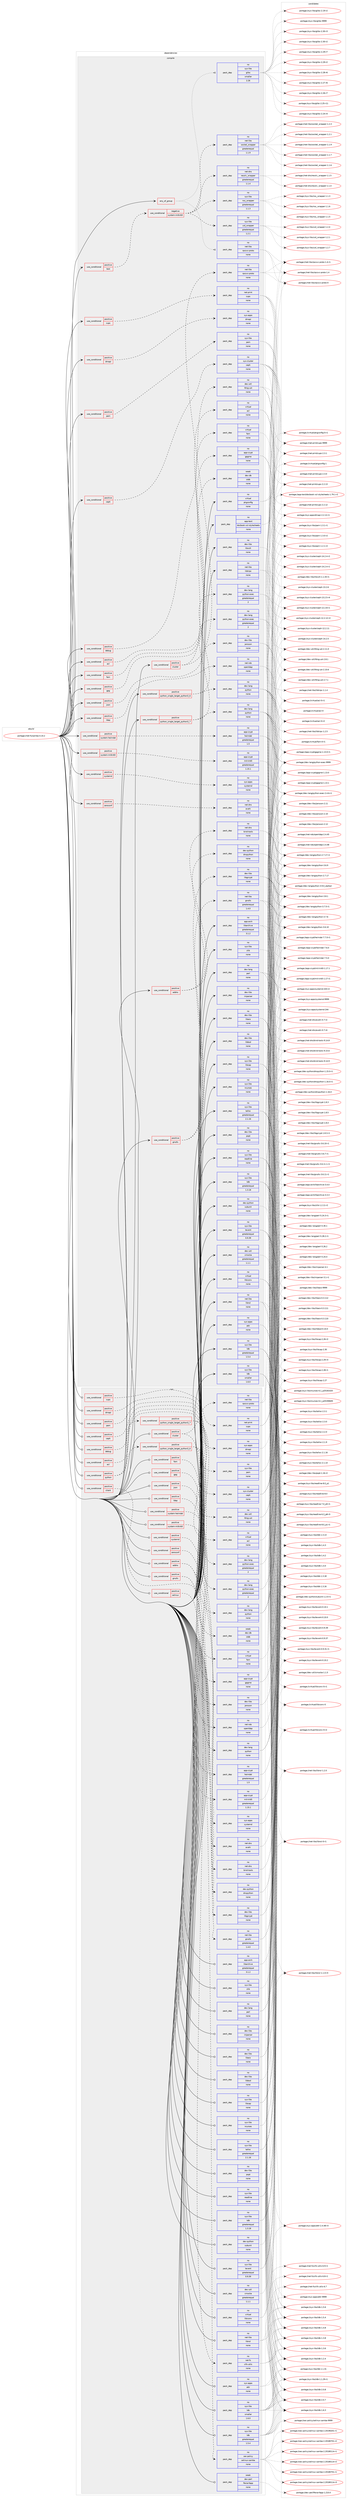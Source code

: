 digraph prolog {

# *************
# Graph options
# *************

newrank=true;
concentrate=true;
compound=true;
graph [rankdir=LR,fontname=Helvetica,fontsize=10,ranksep=1.5];#, ranksep=2.5, nodesep=0.2];
edge  [arrowhead=vee];
node  [fontname=Helvetica,fontsize=10];

# **********
# The ebuild
# **********

subgraph cluster_leftcol {
color=gray;
label=<<i>ebuild</i>>;
id [label="portage://net-fs/samba-4.10.2", color=red, width=4, href="../net-fs/samba-4.10.2.svg"];
}

# ****************
# The dependencies
# ****************

subgraph cluster_midcol {
color=gray;
label=<<i>dependencies</i>>;
subgraph cluster_compile {
fillcolor="#eeeeee";
style=filled;
label=<<i>compile</i>>;
subgraph any2389 {
dependency157788 [label=<<TABLE BORDER="0" CELLBORDER="1" CELLSPACING="0" CELLPADDING="4"><TR><TD CELLPADDING="10">any_of_group</TD></TR></TABLE>>, shape=none, color=red];subgraph pack121977 {
dependency157789 [label=<<TABLE BORDER="0" CELLBORDER="1" CELLSPACING="0" CELLPADDING="4" WIDTH="220"><TR><TD ROWSPAN="6" CELLPADDING="30">pack_dep</TD></TR><TR><TD WIDTH="110">no</TD></TR><TR><TD>net-libs</TD></TR><TR><TD>rpcsvc-proto</TD></TR><TR><TD>none</TD></TR><TR><TD></TD></TR></TABLE>>, shape=none, color=blue];
}
dependency157788:e -> dependency157789:w [weight=20,style="dotted",arrowhead="oinv"];
subgraph pack121978 {
dependency157790 [label=<<TABLE BORDER="0" CELLBORDER="1" CELLSPACING="0" CELLPADDING="4" WIDTH="220"><TR><TD ROWSPAN="6" CELLPADDING="30">pack_dep</TD></TR><TR><TD WIDTH="110">no</TD></TR><TR><TD>sys-libs</TD></TR><TR><TD>glibc</TD></TR><TR><TD>smaller</TD></TR><TR><TD>2.26</TD></TR></TABLE>>, shape=none, color=blue];
}
dependency157788:e -> dependency157790:w [weight=20,style="dotted",arrowhead="oinv"];
}
id:e -> dependency157788:w [weight=20,style="solid",arrowhead="vee"];
subgraph cond33275 {
dependency157791 [label=<<TABLE BORDER="0" CELLBORDER="1" CELLSPACING="0" CELLPADDING="4"><TR><TD ROWSPAN="3" CELLPADDING="10">use_conditional</TD></TR><TR><TD>positive</TD></TR><TR><TD>acl</TD></TR></TABLE>>, shape=none, color=red];
subgraph pack121979 {
dependency157792 [label=<<TABLE BORDER="0" CELLBORDER="1" CELLSPACING="0" CELLPADDING="4" WIDTH="220"><TR><TD ROWSPAN="6" CELLPADDING="30">pack_dep</TD></TR><TR><TD WIDTH="110">no</TD></TR><TR><TD>virtual</TD></TR><TR><TD>acl</TD></TR><TR><TD>none</TD></TR><TR><TD></TD></TR></TABLE>>, shape=none, color=blue];
}
dependency157791:e -> dependency157792:w [weight=20,style="dashed",arrowhead="vee"];
}
id:e -> dependency157791:w [weight=20,style="solid",arrowhead="vee"];
subgraph cond33276 {
dependency157793 [label=<<TABLE BORDER="0" CELLBORDER="1" CELLSPACING="0" CELLPADDING="4"><TR><TD ROWSPAN="3" CELLPADDING="10">use_conditional</TD></TR><TR><TD>positive</TD></TR><TR><TD>addns</TD></TR></TABLE>>, shape=none, color=red];
subgraph pack121980 {
dependency157794 [label=<<TABLE BORDER="0" CELLBORDER="1" CELLSPACING="0" CELLPADDING="4" WIDTH="220"><TR><TD ROWSPAN="6" CELLPADDING="30">pack_dep</TD></TR><TR><TD WIDTH="110">no</TD></TR><TR><TD>net-dns</TD></TR><TR><TD>bind-tools</TD></TR><TR><TD>none</TD></TR><TR><TD></TD></TR></TABLE>>, shape=none, color=blue];
}
dependency157793:e -> dependency157794:w [weight=20,style="dashed",arrowhead="vee"];
subgraph pack121981 {
dependency157795 [label=<<TABLE BORDER="0" CELLBORDER="1" CELLSPACING="0" CELLPADDING="4" WIDTH="220"><TR><TD ROWSPAN="6" CELLPADDING="30">pack_dep</TD></TR><TR><TD WIDTH="110">no</TD></TR><TR><TD>dev-python</TD></TR><TR><TD>dnspython</TD></TR><TR><TD>none</TD></TR><TR><TD></TD></TR></TABLE>>, shape=none, color=blue];
}
dependency157793:e -> dependency157795:w [weight=20,style="dashed",arrowhead="vee"];
}
id:e -> dependency157793:w [weight=20,style="solid",arrowhead="vee"];
subgraph cond33277 {
dependency157796 [label=<<TABLE BORDER="0" CELLBORDER="1" CELLSPACING="0" CELLPADDING="4"><TR><TD ROWSPAN="3" CELLPADDING="10">use_conditional</TD></TR><TR><TD>positive</TD></TR><TR><TD>ceph</TD></TR></TABLE>>, shape=none, color=red];
subgraph pack121982 {
dependency157797 [label=<<TABLE BORDER="0" CELLBORDER="1" CELLSPACING="0" CELLPADDING="4" WIDTH="220"><TR><TD ROWSPAN="6" CELLPADDING="30">pack_dep</TD></TR><TR><TD WIDTH="110">no</TD></TR><TR><TD>sys-cluster</TD></TR><TR><TD>ceph</TD></TR><TR><TD>none</TD></TR><TR><TD></TD></TR></TABLE>>, shape=none, color=blue];
}
dependency157796:e -> dependency157797:w [weight=20,style="dashed",arrowhead="vee"];
}
id:e -> dependency157796:w [weight=20,style="solid",arrowhead="vee"];
subgraph cond33278 {
dependency157798 [label=<<TABLE BORDER="0" CELLBORDER="1" CELLSPACING="0" CELLPADDING="4"><TR><TD ROWSPAN="3" CELLPADDING="10">use_conditional</TD></TR><TR><TD>positive</TD></TR><TR><TD>cluster</TD></TR></TABLE>>, shape=none, color=red];
subgraph pack121983 {
dependency157799 [label=<<TABLE BORDER="0" CELLBORDER="1" CELLSPACING="0" CELLPADDING="4" WIDTH="220"><TR><TD ROWSPAN="6" CELLPADDING="30">pack_dep</TD></TR><TR><TD WIDTH="110">no</TD></TR><TR><TD>net-libs</TD></TR><TR><TD>rpcsvc-proto</TD></TR><TR><TD>none</TD></TR><TR><TD></TD></TR></TABLE>>, shape=none, color=blue];
}
dependency157798:e -> dependency157799:w [weight=20,style="dashed",arrowhead="vee"];
subgraph pack121984 {
dependency157800 [label=<<TABLE BORDER="0" CELLBORDER="1" CELLSPACING="0" CELLPADDING="4" WIDTH="220"><TR><TD ROWSPAN="6" CELLPADDING="30">pack_dep</TD></TR><TR><TD WIDTH="110">weak</TD></TR><TR><TD>dev-db</TD></TR><TR><TD>ctdb</TD></TR><TR><TD>none</TD></TR><TR><TD></TD></TR></TABLE>>, shape=none, color=blue];
}
dependency157798:e -> dependency157800:w [weight=20,style="dashed",arrowhead="vee"];
}
id:e -> dependency157798:w [weight=20,style="solid",arrowhead="vee"];
subgraph cond33279 {
dependency157801 [label=<<TABLE BORDER="0" CELLBORDER="1" CELLSPACING="0" CELLPADDING="4"><TR><TD ROWSPAN="3" CELLPADDING="10">use_conditional</TD></TR><TR><TD>positive</TD></TR><TR><TD>cups</TD></TR></TABLE>>, shape=none, color=red];
subgraph pack121985 {
dependency157802 [label=<<TABLE BORDER="0" CELLBORDER="1" CELLSPACING="0" CELLPADDING="4" WIDTH="220"><TR><TD ROWSPAN="6" CELLPADDING="30">pack_dep</TD></TR><TR><TD WIDTH="110">no</TD></TR><TR><TD>net-print</TD></TR><TR><TD>cups</TD></TR><TR><TD>none</TD></TR><TR><TD></TD></TR></TABLE>>, shape=none, color=blue];
}
dependency157801:e -> dependency157802:w [weight=20,style="dashed",arrowhead="vee"];
}
id:e -> dependency157801:w [weight=20,style="solid",arrowhead="vee"];
subgraph cond33280 {
dependency157803 [label=<<TABLE BORDER="0" CELLBORDER="1" CELLSPACING="0" CELLPADDING="4"><TR><TD ROWSPAN="3" CELLPADDING="10">use_conditional</TD></TR><TR><TD>positive</TD></TR><TR><TD>debug</TD></TR></TABLE>>, shape=none, color=red];
subgraph pack121986 {
dependency157804 [label=<<TABLE BORDER="0" CELLBORDER="1" CELLSPACING="0" CELLPADDING="4" WIDTH="220"><TR><TD ROWSPAN="6" CELLPADDING="30">pack_dep</TD></TR><TR><TD WIDTH="110">no</TD></TR><TR><TD>dev-util</TD></TR><TR><TD>lttng-ust</TD></TR><TR><TD>none</TD></TR><TR><TD></TD></TR></TABLE>>, shape=none, color=blue];
}
dependency157803:e -> dependency157804:w [weight=20,style="dashed",arrowhead="vee"];
}
id:e -> dependency157803:w [weight=20,style="solid",arrowhead="vee"];
subgraph cond33281 {
dependency157805 [label=<<TABLE BORDER="0" CELLBORDER="1" CELLSPACING="0" CELLPADDING="4"><TR><TD ROWSPAN="3" CELLPADDING="10">use_conditional</TD></TR><TR><TD>positive</TD></TR><TR><TD>dmapi</TD></TR></TABLE>>, shape=none, color=red];
subgraph pack121987 {
dependency157806 [label=<<TABLE BORDER="0" CELLBORDER="1" CELLSPACING="0" CELLPADDING="4" WIDTH="220"><TR><TD ROWSPAN="6" CELLPADDING="30">pack_dep</TD></TR><TR><TD WIDTH="110">no</TD></TR><TR><TD>sys-apps</TD></TR><TR><TD>dmapi</TD></TR><TR><TD>none</TD></TR><TR><TD></TD></TR></TABLE>>, shape=none, color=blue];
}
dependency157805:e -> dependency157806:w [weight=20,style="dashed",arrowhead="vee"];
}
id:e -> dependency157805:w [weight=20,style="solid",arrowhead="vee"];
subgraph cond33282 {
dependency157807 [label=<<TABLE BORDER="0" CELLBORDER="1" CELLSPACING="0" CELLPADDING="4"><TR><TD ROWSPAN="3" CELLPADDING="10">use_conditional</TD></TR><TR><TD>positive</TD></TR><TR><TD>fam</TD></TR></TABLE>>, shape=none, color=red];
subgraph pack121988 {
dependency157808 [label=<<TABLE BORDER="0" CELLBORDER="1" CELLSPACING="0" CELLPADDING="4" WIDTH="220"><TR><TD ROWSPAN="6" CELLPADDING="30">pack_dep</TD></TR><TR><TD WIDTH="110">no</TD></TR><TR><TD>virtual</TD></TR><TR><TD>fam</TD></TR><TR><TD>none</TD></TR><TR><TD></TD></TR></TABLE>>, shape=none, color=blue];
}
dependency157807:e -> dependency157808:w [weight=20,style="dashed",arrowhead="vee"];
}
id:e -> dependency157807:w [weight=20,style="solid",arrowhead="vee"];
subgraph cond33283 {
dependency157809 [label=<<TABLE BORDER="0" CELLBORDER="1" CELLSPACING="0" CELLPADDING="4"><TR><TD ROWSPAN="3" CELLPADDING="10">use_conditional</TD></TR><TR><TD>positive</TD></TR><TR><TD>gnutls</TD></TR></TABLE>>, shape=none, color=red];
subgraph pack121989 {
dependency157810 [label=<<TABLE BORDER="0" CELLBORDER="1" CELLSPACING="0" CELLPADDING="4" WIDTH="220"><TR><TD ROWSPAN="6" CELLPADDING="30">pack_dep</TD></TR><TR><TD WIDTH="110">no</TD></TR><TR><TD>dev-libs</TD></TR><TR><TD>libgcrypt</TD></TR><TR><TD>none</TD></TR><TR><TD></TD></TR></TABLE>>, shape=none, color=blue];
}
dependency157809:e -> dependency157810:w [weight=20,style="dashed",arrowhead="vee"];
subgraph pack121990 {
dependency157811 [label=<<TABLE BORDER="0" CELLBORDER="1" CELLSPACING="0" CELLPADDING="4" WIDTH="220"><TR><TD ROWSPAN="6" CELLPADDING="30">pack_dep</TD></TR><TR><TD WIDTH="110">no</TD></TR><TR><TD>net-libs</TD></TR><TR><TD>gnutls</TD></TR><TR><TD>greaterequal</TD></TR><TR><TD>1.4.0</TD></TR></TABLE>>, shape=none, color=blue];
}
dependency157809:e -> dependency157811:w [weight=20,style="dashed",arrowhead="vee"];
}
id:e -> dependency157809:w [weight=20,style="solid",arrowhead="vee"];
subgraph cond33284 {
dependency157812 [label=<<TABLE BORDER="0" CELLBORDER="1" CELLSPACING="0" CELLPADDING="4"><TR><TD ROWSPAN="3" CELLPADDING="10">use_conditional</TD></TR><TR><TD>positive</TD></TR><TR><TD>gpg</TD></TR></TABLE>>, shape=none, color=red];
subgraph pack121991 {
dependency157813 [label=<<TABLE BORDER="0" CELLBORDER="1" CELLSPACING="0" CELLPADDING="4" WIDTH="220"><TR><TD ROWSPAN="6" CELLPADDING="30">pack_dep</TD></TR><TR><TD WIDTH="110">no</TD></TR><TR><TD>app-crypt</TD></TR><TR><TD>gpgme</TD></TR><TR><TD>none</TD></TR><TR><TD></TD></TR></TABLE>>, shape=none, color=blue];
}
dependency157812:e -> dependency157813:w [weight=20,style="dashed",arrowhead="vee"];
}
id:e -> dependency157812:w [weight=20,style="solid",arrowhead="vee"];
subgraph cond33285 {
dependency157814 [label=<<TABLE BORDER="0" CELLBORDER="1" CELLSPACING="0" CELLPADDING="4"><TR><TD ROWSPAN="3" CELLPADDING="10">use_conditional</TD></TR><TR><TD>positive</TD></TR><TR><TD>json</TD></TR></TABLE>>, shape=none, color=red];
subgraph pack121992 {
dependency157815 [label=<<TABLE BORDER="0" CELLBORDER="1" CELLSPACING="0" CELLPADDING="4" WIDTH="220"><TR><TD ROWSPAN="6" CELLPADDING="30">pack_dep</TD></TR><TR><TD WIDTH="110">no</TD></TR><TR><TD>dev-libs</TD></TR><TR><TD>jansson</TD></TR><TR><TD>none</TD></TR><TR><TD></TD></TR></TABLE>>, shape=none, color=blue];
}
dependency157814:e -> dependency157815:w [weight=20,style="dashed",arrowhead="vee"];
}
id:e -> dependency157814:w [weight=20,style="solid",arrowhead="vee"];
subgraph cond33286 {
dependency157816 [label=<<TABLE BORDER="0" CELLBORDER="1" CELLSPACING="0" CELLPADDING="4"><TR><TD ROWSPAN="3" CELLPADDING="10">use_conditional</TD></TR><TR><TD>positive</TD></TR><TR><TD>ldap</TD></TR></TABLE>>, shape=none, color=red];
subgraph pack121993 {
dependency157817 [label=<<TABLE BORDER="0" CELLBORDER="1" CELLSPACING="0" CELLPADDING="4" WIDTH="220"><TR><TD ROWSPAN="6" CELLPADDING="30">pack_dep</TD></TR><TR><TD WIDTH="110">no</TD></TR><TR><TD>net-nds</TD></TR><TR><TD>openldap</TD></TR><TR><TD>none</TD></TR><TR><TD></TD></TR></TABLE>>, shape=none, color=blue];
}
dependency157816:e -> dependency157817:w [weight=20,style="dashed",arrowhead="vee"];
}
id:e -> dependency157816:w [weight=20,style="solid",arrowhead="vee"];
subgraph cond33287 {
dependency157818 [label=<<TABLE BORDER="0" CELLBORDER="1" CELLSPACING="0" CELLPADDING="4"><TR><TD ROWSPAN="3" CELLPADDING="10">use_conditional</TD></TR><TR><TD>positive</TD></TR><TR><TD>pam</TD></TR></TABLE>>, shape=none, color=red];
subgraph pack121994 {
dependency157819 [label=<<TABLE BORDER="0" CELLBORDER="1" CELLSPACING="0" CELLPADDING="4" WIDTH="220"><TR><TD ROWSPAN="6" CELLPADDING="30">pack_dep</TD></TR><TR><TD WIDTH="110">no</TD></TR><TR><TD>sys-libs</TD></TR><TR><TD>pam</TD></TR><TR><TD>none</TD></TR><TR><TD></TD></TR></TABLE>>, shape=none, color=blue];
}
dependency157818:e -> dependency157819:w [weight=20,style="dashed",arrowhead="vee"];
}
id:e -> dependency157818:w [weight=20,style="solid",arrowhead="vee"];
subgraph cond33288 {
dependency157820 [label=<<TABLE BORDER="0" CELLBORDER="1" CELLSPACING="0" CELLPADDING="4"><TR><TD ROWSPAN="3" CELLPADDING="10">use_conditional</TD></TR><TR><TD>positive</TD></TR><TR><TD>python_single_target_python3_6</TD></TR></TABLE>>, shape=none, color=red];
subgraph pack121995 {
dependency157821 [label=<<TABLE BORDER="0" CELLBORDER="1" CELLSPACING="0" CELLPADDING="4" WIDTH="220"><TR><TD ROWSPAN="6" CELLPADDING="30">pack_dep</TD></TR><TR><TD WIDTH="110">no</TD></TR><TR><TD>dev-lang</TD></TR><TR><TD>python</TD></TR><TR><TD>none</TD></TR><TR><TD></TD></TR></TABLE>>, shape=none, color=blue];
}
dependency157820:e -> dependency157821:w [weight=20,style="dashed",arrowhead="vee"];
subgraph pack121996 {
dependency157822 [label=<<TABLE BORDER="0" CELLBORDER="1" CELLSPACING="0" CELLPADDING="4" WIDTH="220"><TR><TD ROWSPAN="6" CELLPADDING="30">pack_dep</TD></TR><TR><TD WIDTH="110">no</TD></TR><TR><TD>dev-lang</TD></TR><TR><TD>python-exec</TD></TR><TR><TD>greaterequal</TD></TR><TR><TD>2</TD></TR></TABLE>>, shape=none, color=blue];
}
dependency157820:e -> dependency157822:w [weight=20,style="dashed",arrowhead="vee"];
}
id:e -> dependency157820:w [weight=20,style="solid",arrowhead="vee"];
subgraph cond33289 {
dependency157823 [label=<<TABLE BORDER="0" CELLBORDER="1" CELLSPACING="0" CELLPADDING="4"><TR><TD ROWSPAN="3" CELLPADDING="10">use_conditional</TD></TR><TR><TD>positive</TD></TR><TR><TD>python_single_target_python3_7</TD></TR></TABLE>>, shape=none, color=red];
subgraph pack121997 {
dependency157824 [label=<<TABLE BORDER="0" CELLBORDER="1" CELLSPACING="0" CELLPADDING="4" WIDTH="220"><TR><TD ROWSPAN="6" CELLPADDING="30">pack_dep</TD></TR><TR><TD WIDTH="110">no</TD></TR><TR><TD>dev-lang</TD></TR><TR><TD>python</TD></TR><TR><TD>none</TD></TR><TR><TD></TD></TR></TABLE>>, shape=none, color=blue];
}
dependency157823:e -> dependency157824:w [weight=20,style="dashed",arrowhead="vee"];
subgraph pack121998 {
dependency157825 [label=<<TABLE BORDER="0" CELLBORDER="1" CELLSPACING="0" CELLPADDING="4" WIDTH="220"><TR><TD ROWSPAN="6" CELLPADDING="30">pack_dep</TD></TR><TR><TD WIDTH="110">no</TD></TR><TR><TD>dev-lang</TD></TR><TR><TD>python-exec</TD></TR><TR><TD>greaterequal</TD></TR><TR><TD>2</TD></TR></TABLE>>, shape=none, color=blue];
}
dependency157823:e -> dependency157825:w [weight=20,style="dashed",arrowhead="vee"];
}
id:e -> dependency157823:w [weight=20,style="solid",arrowhead="vee"];
subgraph cond33290 {
dependency157826 [label=<<TABLE BORDER="0" CELLBORDER="1" CELLSPACING="0" CELLPADDING="4"><TR><TD ROWSPAN="3" CELLPADDING="10">use_conditional</TD></TR><TR><TD>positive</TD></TR><TR><TD>system-heimdal</TD></TR></TABLE>>, shape=none, color=red];
subgraph pack121999 {
dependency157827 [label=<<TABLE BORDER="0" CELLBORDER="1" CELLSPACING="0" CELLPADDING="4" WIDTH="220"><TR><TD ROWSPAN="6" CELLPADDING="30">pack_dep</TD></TR><TR><TD WIDTH="110">no</TD></TR><TR><TD>app-crypt</TD></TR><TR><TD>heimdal</TD></TR><TR><TD>greaterequal</TD></TR><TR><TD>1.5</TD></TR></TABLE>>, shape=none, color=blue];
}
dependency157826:e -> dependency157827:w [weight=20,style="dashed",arrowhead="vee"];
}
id:e -> dependency157826:w [weight=20,style="solid",arrowhead="vee"];
subgraph cond33291 {
dependency157828 [label=<<TABLE BORDER="0" CELLBORDER="1" CELLSPACING="0" CELLPADDING="4"><TR><TD ROWSPAN="3" CELLPADDING="10">use_conditional</TD></TR><TR><TD>positive</TD></TR><TR><TD>system-mitkrb5</TD></TR></TABLE>>, shape=none, color=red];
subgraph pack122000 {
dependency157829 [label=<<TABLE BORDER="0" CELLBORDER="1" CELLSPACING="0" CELLPADDING="4" WIDTH="220"><TR><TD ROWSPAN="6" CELLPADDING="30">pack_dep</TD></TR><TR><TD WIDTH="110">no</TD></TR><TR><TD>app-crypt</TD></TR><TR><TD>mit-krb5</TD></TR><TR><TD>greaterequal</TD></TR><TR><TD>1.15.1</TD></TR></TABLE>>, shape=none, color=blue];
}
dependency157828:e -> dependency157829:w [weight=20,style="dashed",arrowhead="vee"];
}
id:e -> dependency157828:w [weight=20,style="solid",arrowhead="vee"];
subgraph cond33292 {
dependency157830 [label=<<TABLE BORDER="0" CELLBORDER="1" CELLSPACING="0" CELLPADDING="4"><TR><TD ROWSPAN="3" CELLPADDING="10">use_conditional</TD></TR><TR><TD>positive</TD></TR><TR><TD>systemd</TD></TR></TABLE>>, shape=none, color=red];
subgraph pack122001 {
dependency157831 [label=<<TABLE BORDER="0" CELLBORDER="1" CELLSPACING="0" CELLPADDING="4" WIDTH="220"><TR><TD ROWSPAN="6" CELLPADDING="30">pack_dep</TD></TR><TR><TD WIDTH="110">no</TD></TR><TR><TD>sys-apps</TD></TR><TR><TD>systemd</TD></TR><TR><TD>none</TD></TR><TR><TD></TD></TR></TABLE>>, shape=none, color=blue];
}
dependency157830:e -> dependency157831:w [weight=20,style="dashed",arrowhead="vee"];
}
id:e -> dependency157830:w [weight=20,style="solid",arrowhead="vee"];
subgraph cond33293 {
dependency157832 [label=<<TABLE BORDER="0" CELLBORDER="1" CELLSPACING="0" CELLPADDING="4"><TR><TD ROWSPAN="3" CELLPADDING="10">use_conditional</TD></TR><TR><TD>positive</TD></TR><TR><TD>test</TD></TR></TABLE>>, shape=none, color=red];
subgraph cond33294 {
dependency157833 [label=<<TABLE BORDER="0" CELLBORDER="1" CELLSPACING="0" CELLPADDING="4"><TR><TD ROWSPAN="3" CELLPADDING="10">use_conditional</TD></TR><TR><TD>negative</TD></TR><TR><TD>system-mitkrb5</TD></TR></TABLE>>, shape=none, color=red];
subgraph pack122002 {
dependency157834 [label=<<TABLE BORDER="0" CELLBORDER="1" CELLSPACING="0" CELLPADDING="4" WIDTH="220"><TR><TD ROWSPAN="6" CELLPADDING="30">pack_dep</TD></TR><TR><TD WIDTH="110">no</TD></TR><TR><TD>sys-libs</TD></TR><TR><TD>nss_wrapper</TD></TR><TR><TD>greaterequal</TD></TR><TR><TD>1.1.3</TD></TR></TABLE>>, shape=none, color=blue];
}
dependency157833:e -> dependency157834:w [weight=20,style="dashed",arrowhead="vee"];
subgraph pack122003 {
dependency157835 [label=<<TABLE BORDER="0" CELLBORDER="1" CELLSPACING="0" CELLPADDING="4" WIDTH="220"><TR><TD ROWSPAN="6" CELLPADDING="30">pack_dep</TD></TR><TR><TD WIDTH="110">no</TD></TR><TR><TD>net-dns</TD></TR><TR><TD>resolv_wrapper</TD></TR><TR><TD>greaterequal</TD></TR><TR><TD>1.1.4</TD></TR></TABLE>>, shape=none, color=blue];
}
dependency157833:e -> dependency157835:w [weight=20,style="dashed",arrowhead="vee"];
subgraph pack122004 {
dependency157836 [label=<<TABLE BORDER="0" CELLBORDER="1" CELLSPACING="0" CELLPADDING="4" WIDTH="220"><TR><TD ROWSPAN="6" CELLPADDING="30">pack_dep</TD></TR><TR><TD WIDTH="110">no</TD></TR><TR><TD>net-libs</TD></TR><TR><TD>socket_wrapper</TD></TR><TR><TD>greaterequal</TD></TR><TR><TD>1.1.9</TD></TR></TABLE>>, shape=none, color=blue];
}
dependency157833:e -> dependency157836:w [weight=20,style="dashed",arrowhead="vee"];
subgraph pack122005 {
dependency157837 [label=<<TABLE BORDER="0" CELLBORDER="1" CELLSPACING="0" CELLPADDING="4" WIDTH="220"><TR><TD ROWSPAN="6" CELLPADDING="30">pack_dep</TD></TR><TR><TD WIDTH="110">no</TD></TR><TR><TD>sys-libs</TD></TR><TR><TD>uid_wrapper</TD></TR><TR><TD>greaterequal</TD></TR><TR><TD>1.2.1</TD></TR></TABLE>>, shape=none, color=blue];
}
dependency157833:e -> dependency157837:w [weight=20,style="dashed",arrowhead="vee"];
}
dependency157832:e -> dependency157833:w [weight=20,style="dashed",arrowhead="vee"];
}
id:e -> dependency157832:w [weight=20,style="solid",arrowhead="vee"];
subgraph cond33295 {
dependency157838 [label=<<TABLE BORDER="0" CELLBORDER="1" CELLSPACING="0" CELLPADDING="4"><TR><TD ROWSPAN="3" CELLPADDING="10">use_conditional</TD></TR><TR><TD>positive</TD></TR><TR><TD>zeroconf</TD></TR></TABLE>>, shape=none, color=red];
subgraph pack122006 {
dependency157839 [label=<<TABLE BORDER="0" CELLBORDER="1" CELLSPACING="0" CELLPADDING="4" WIDTH="220"><TR><TD ROWSPAN="6" CELLPADDING="30">pack_dep</TD></TR><TR><TD WIDTH="110">no</TD></TR><TR><TD>net-dns</TD></TR><TR><TD>avahi</TD></TR><TR><TD>none</TD></TR><TR><TD></TD></TR></TABLE>>, shape=none, color=blue];
}
dependency157838:e -> dependency157839:w [weight=20,style="dashed",arrowhead="vee"];
}
id:e -> dependency157838:w [weight=20,style="solid",arrowhead="vee"];
subgraph pack122007 {
dependency157840 [label=<<TABLE BORDER="0" CELLBORDER="1" CELLSPACING="0" CELLPADDING="4" WIDTH="220"><TR><TD ROWSPAN="6" CELLPADDING="30">pack_dep</TD></TR><TR><TD WIDTH="110">no</TD></TR><TR><TD>app-arch</TD></TR><TR><TD>libarchive</TD></TR><TR><TD>greaterequal</TD></TR><TR><TD>3.1.2</TD></TR></TABLE>>, shape=none, color=blue];
}
id:e -> dependency157840:w [weight=20,style="solid",arrowhead="vee"];
subgraph pack122008 {
dependency157841 [label=<<TABLE BORDER="0" CELLBORDER="1" CELLSPACING="0" CELLPADDING="4" WIDTH="220"><TR><TD ROWSPAN="6" CELLPADDING="30">pack_dep</TD></TR><TR><TD WIDTH="110">no</TD></TR><TR><TD>app-text</TD></TR><TR><TD>docbook-xsl-stylesheets</TD></TR><TR><TD>none</TD></TR><TR><TD></TD></TR></TABLE>>, shape=none, color=blue];
}
id:e -> dependency157841:w [weight=20,style="solid",arrowhead="vee"];
subgraph pack122009 {
dependency157842 [label=<<TABLE BORDER="0" CELLBORDER="1" CELLSPACING="0" CELLPADDING="4" WIDTH="220"><TR><TD ROWSPAN="6" CELLPADDING="30">pack_dep</TD></TR><TR><TD WIDTH="110">no</TD></TR><TR><TD>dev-lang</TD></TR><TR><TD>perl</TD></TR><TR><TD>none</TD></TR><TR><TD></TD></TR></TABLE>>, shape=none, color=blue];
}
id:e -> dependency157842:w [weight=20,style="solid",arrowhead="vee"];
subgraph pack122010 {
dependency157843 [label=<<TABLE BORDER="0" CELLBORDER="1" CELLSPACING="0" CELLPADDING="4" WIDTH="220"><TR><TD ROWSPAN="6" CELLPADDING="30">pack_dep</TD></TR><TR><TD WIDTH="110">no</TD></TR><TR><TD>dev-libs</TD></TR><TR><TD>iniparser</TD></TR><TR><TD>none</TD></TR><TR><TD></TD></TR></TABLE>>, shape=none, color=blue];
}
id:e -> dependency157843:w [weight=20,style="solid",arrowhead="vee"];
subgraph pack122011 {
dependency157844 [label=<<TABLE BORDER="0" CELLBORDER="1" CELLSPACING="0" CELLPADDING="4" WIDTH="220"><TR><TD ROWSPAN="6" CELLPADDING="30">pack_dep</TD></TR><TR><TD WIDTH="110">no</TD></TR><TR><TD>dev-libs</TD></TR><TR><TD>libaio</TD></TR><TR><TD>none</TD></TR><TR><TD></TD></TR></TABLE>>, shape=none, color=blue];
}
id:e -> dependency157844:w [weight=20,style="solid",arrowhead="vee"];
subgraph pack122012 {
dependency157845 [label=<<TABLE BORDER="0" CELLBORDER="1" CELLSPACING="0" CELLPADDING="4" WIDTH="220"><TR><TD ROWSPAN="6" CELLPADDING="30">pack_dep</TD></TR><TR><TD WIDTH="110">no</TD></TR><TR><TD>dev-libs</TD></TR><TR><TD>libbsd</TD></TR><TR><TD>none</TD></TR><TR><TD></TD></TR></TABLE>>, shape=none, color=blue];
}
id:e -> dependency157845:w [weight=20,style="solid",arrowhead="vee"];
subgraph pack122013 {
dependency157846 [label=<<TABLE BORDER="0" CELLBORDER="1" CELLSPACING="0" CELLPADDING="4" WIDTH="220"><TR><TD ROWSPAN="6" CELLPADDING="30">pack_dep</TD></TR><TR><TD WIDTH="110">no</TD></TR><TR><TD>dev-libs</TD></TR><TR><TD>libxslt</TD></TR><TR><TD>none</TD></TR><TR><TD></TD></TR></TABLE>>, shape=none, color=blue];
}
id:e -> dependency157846:w [weight=20,style="solid",arrowhead="vee"];
subgraph pack122014 {
dependency157847 [label=<<TABLE BORDER="0" CELLBORDER="1" CELLSPACING="0" CELLPADDING="4" WIDTH="220"><TR><TD ROWSPAN="6" CELLPADDING="30">pack_dep</TD></TR><TR><TD WIDTH="110">no</TD></TR><TR><TD>dev-libs</TD></TR><TR><TD>popt</TD></TR><TR><TD>none</TD></TR><TR><TD></TD></TR></TABLE>>, shape=none, color=blue];
}
id:e -> dependency157847:w [weight=20,style="solid",arrowhead="vee"];
subgraph pack122015 {
dependency157848 [label=<<TABLE BORDER="0" CELLBORDER="1" CELLSPACING="0" CELLPADDING="4" WIDTH="220"><TR><TD ROWSPAN="6" CELLPADDING="30">pack_dep</TD></TR><TR><TD WIDTH="110">no</TD></TR><TR><TD>dev-python</TD></TR><TR><TD>subunit</TD></TR><TR><TD>none</TD></TR><TR><TD></TD></TR></TABLE>>, shape=none, color=blue];
}
id:e -> dependency157848:w [weight=20,style="solid",arrowhead="vee"];
subgraph pack122016 {
dependency157849 [label=<<TABLE BORDER="0" CELLBORDER="1" CELLSPACING="0" CELLPADDING="4" WIDTH="220"><TR><TD ROWSPAN="6" CELLPADDING="30">pack_dep</TD></TR><TR><TD WIDTH="110">no</TD></TR><TR><TD>dev-util</TD></TR><TR><TD>cmocka</TD></TR><TR><TD>greaterequal</TD></TR><TR><TD>1.1.1</TD></TR></TABLE>>, shape=none, color=blue];
}
id:e -> dependency157849:w [weight=20,style="solid",arrowhead="vee"];
subgraph pack122017 {
dependency157850 [label=<<TABLE BORDER="0" CELLBORDER="1" CELLSPACING="0" CELLPADDING="4" WIDTH="220"><TR><TD ROWSPAN="6" CELLPADDING="30">pack_dep</TD></TR><TR><TD WIDTH="110">no</TD></TR><TR><TD>net-libs</TD></TR><TR><TD>libnsl</TD></TR><TR><TD>none</TD></TR><TR><TD></TD></TR></TABLE>>, shape=none, color=blue];
}
id:e -> dependency157850:w [weight=20,style="solid",arrowhead="vee"];
subgraph pack122018 {
dependency157851 [label=<<TABLE BORDER="0" CELLBORDER="1" CELLSPACING="0" CELLPADDING="4" WIDTH="220"><TR><TD ROWSPAN="6" CELLPADDING="30">pack_dep</TD></TR><TR><TD WIDTH="110">no</TD></TR><TR><TD>net-libs</TD></TR><TR><TD>libtirpc</TD></TR><TR><TD>none</TD></TR><TR><TD></TD></TR></TABLE>>, shape=none, color=blue];
}
id:e -> dependency157851:w [weight=20,style="solid",arrowhead="vee"];
subgraph pack122019 {
dependency157852 [label=<<TABLE BORDER="0" CELLBORDER="1" CELLSPACING="0" CELLPADDING="4" WIDTH="220"><TR><TD ROWSPAN="6" CELLPADDING="30">pack_dep</TD></TR><TR><TD WIDTH="110">no</TD></TR><TR><TD>sys-apps</TD></TR><TR><TD>attr</TD></TR><TR><TD>none</TD></TR><TR><TD></TD></TR></TABLE>>, shape=none, color=blue];
}
id:e -> dependency157852:w [weight=20,style="solid",arrowhead="vee"];
subgraph pack122020 {
dependency157853 [label=<<TABLE BORDER="0" CELLBORDER="1" CELLSPACING="0" CELLPADDING="4" WIDTH="220"><TR><TD ROWSPAN="6" CELLPADDING="30">pack_dep</TD></TR><TR><TD WIDTH="110">no</TD></TR><TR><TD>sys-libs</TD></TR><TR><TD>ldb</TD></TR><TR><TD>greaterequal</TD></TR><TR><TD>1.5.4</TD></TR></TABLE>>, shape=none, color=blue];
}
id:e -> dependency157853:w [weight=20,style="solid",arrowhead="vee"];
subgraph pack122021 {
dependency157854 [label=<<TABLE BORDER="0" CELLBORDER="1" CELLSPACING="0" CELLPADDING="4" WIDTH="220"><TR><TD ROWSPAN="6" CELLPADDING="30">pack_dep</TD></TR><TR><TD WIDTH="110">no</TD></TR><TR><TD>sys-libs</TD></TR><TR><TD>ldb</TD></TR><TR><TD>smaller</TD></TR><TR><TD>1.6.0</TD></TR></TABLE>>, shape=none, color=blue];
}
id:e -> dependency157854:w [weight=20,style="solid",arrowhead="vee"];
subgraph pack122022 {
dependency157855 [label=<<TABLE BORDER="0" CELLBORDER="1" CELLSPACING="0" CELLPADDING="4" WIDTH="220"><TR><TD ROWSPAN="6" CELLPADDING="30">pack_dep</TD></TR><TR><TD WIDTH="110">no</TD></TR><TR><TD>sys-libs</TD></TR><TR><TD>libcap</TD></TR><TR><TD>none</TD></TR><TR><TD></TD></TR></TABLE>>, shape=none, color=blue];
}
id:e -> dependency157855:w [weight=20,style="solid",arrowhead="vee"];
subgraph pack122023 {
dependency157856 [label=<<TABLE BORDER="0" CELLBORDER="1" CELLSPACING="0" CELLPADDING="4" WIDTH="220"><TR><TD ROWSPAN="6" CELLPADDING="30">pack_dep</TD></TR><TR><TD WIDTH="110">no</TD></TR><TR><TD>sys-libs</TD></TR><TR><TD>ncurses</TD></TR><TR><TD>none</TD></TR><TR><TD></TD></TR></TABLE>>, shape=none, color=blue];
}
id:e -> dependency157856:w [weight=20,style="solid",arrowhead="vee"];
subgraph pack122024 {
dependency157857 [label=<<TABLE BORDER="0" CELLBORDER="1" CELLSPACING="0" CELLPADDING="4" WIDTH="220"><TR><TD ROWSPAN="6" CELLPADDING="30">pack_dep</TD></TR><TR><TD WIDTH="110">no</TD></TR><TR><TD>sys-libs</TD></TR><TR><TD>readline</TD></TR><TR><TD>none</TD></TR><TR><TD></TD></TR></TABLE>>, shape=none, color=blue];
}
id:e -> dependency157857:w [weight=20,style="solid",arrowhead="vee"];
subgraph pack122025 {
dependency157858 [label=<<TABLE BORDER="0" CELLBORDER="1" CELLSPACING="0" CELLPADDING="4" WIDTH="220"><TR><TD ROWSPAN="6" CELLPADDING="30">pack_dep</TD></TR><TR><TD WIDTH="110">no</TD></TR><TR><TD>sys-libs</TD></TR><TR><TD>talloc</TD></TR><TR><TD>greaterequal</TD></TR><TR><TD>2.1.16</TD></TR></TABLE>>, shape=none, color=blue];
}
id:e -> dependency157858:w [weight=20,style="solid",arrowhead="vee"];
subgraph pack122026 {
dependency157859 [label=<<TABLE BORDER="0" CELLBORDER="1" CELLSPACING="0" CELLPADDING="4" WIDTH="220"><TR><TD ROWSPAN="6" CELLPADDING="30">pack_dep</TD></TR><TR><TD WIDTH="110">no</TD></TR><TR><TD>sys-libs</TD></TR><TR><TD>tdb</TD></TR><TR><TD>greaterequal</TD></TR><TR><TD>1.3.18</TD></TR></TABLE>>, shape=none, color=blue];
}
id:e -> dependency157859:w [weight=20,style="solid",arrowhead="vee"];
subgraph pack122027 {
dependency157860 [label=<<TABLE BORDER="0" CELLBORDER="1" CELLSPACING="0" CELLPADDING="4" WIDTH="220"><TR><TD ROWSPAN="6" CELLPADDING="30">pack_dep</TD></TR><TR><TD WIDTH="110">no</TD></TR><TR><TD>sys-libs</TD></TR><TR><TD>tevent</TD></TR><TR><TD>greaterequal</TD></TR><TR><TD>0.9.39</TD></TR></TABLE>>, shape=none, color=blue];
}
id:e -> dependency157860:w [weight=20,style="solid",arrowhead="vee"];
subgraph pack122028 {
dependency157861 [label=<<TABLE BORDER="0" CELLBORDER="1" CELLSPACING="0" CELLPADDING="4" WIDTH="220"><TR><TD ROWSPAN="6" CELLPADDING="30">pack_dep</TD></TR><TR><TD WIDTH="110">no</TD></TR><TR><TD>sys-libs</TD></TR><TR><TD>zlib</TD></TR><TR><TD>none</TD></TR><TR><TD></TD></TR></TABLE>>, shape=none, color=blue];
}
id:e -> dependency157861:w [weight=20,style="solid",arrowhead="vee"];
subgraph pack122029 {
dependency157862 [label=<<TABLE BORDER="0" CELLBORDER="1" CELLSPACING="0" CELLPADDING="4" WIDTH="220"><TR><TD ROWSPAN="6" CELLPADDING="30">pack_dep</TD></TR><TR><TD WIDTH="110">no</TD></TR><TR><TD>virtual</TD></TR><TR><TD>libiconv</TD></TR><TR><TD>none</TD></TR><TR><TD></TD></TR></TABLE>>, shape=none, color=blue];
}
id:e -> dependency157862:w [weight=20,style="solid",arrowhead="vee"];
subgraph pack122030 {
dependency157863 [label=<<TABLE BORDER="0" CELLBORDER="1" CELLSPACING="0" CELLPADDING="4" WIDTH="220"><TR><TD ROWSPAN="6" CELLPADDING="30">pack_dep</TD></TR><TR><TD WIDTH="110">no</TD></TR><TR><TD>virtual</TD></TR><TR><TD>pkgconfig</TD></TR><TR><TD>none</TD></TR><TR><TD></TD></TR></TABLE>>, shape=none, color=blue];
}
id:e -> dependency157863:w [weight=20,style="solid",arrowhead="vee"];
}
subgraph cluster_compileandrun {
fillcolor="#eeeeee";
style=filled;
label=<<i>compile and run</i>>;
}
subgraph cluster_run {
fillcolor="#eeeeee";
style=filled;
label=<<i>run</i>>;
subgraph cond33296 {
dependency157864 [label=<<TABLE BORDER="0" CELLBORDER="1" CELLSPACING="0" CELLPADDING="4"><TR><TD ROWSPAN="3" CELLPADDING="10">use_conditional</TD></TR><TR><TD>positive</TD></TR><TR><TD>acl</TD></TR></TABLE>>, shape=none, color=red];
subgraph pack122031 {
dependency157865 [label=<<TABLE BORDER="0" CELLBORDER="1" CELLSPACING="0" CELLPADDING="4" WIDTH="220"><TR><TD ROWSPAN="6" CELLPADDING="30">pack_dep</TD></TR><TR><TD WIDTH="110">no</TD></TR><TR><TD>virtual</TD></TR><TR><TD>acl</TD></TR><TR><TD>none</TD></TR><TR><TD></TD></TR></TABLE>>, shape=none, color=blue];
}
dependency157864:e -> dependency157865:w [weight=20,style="dashed",arrowhead="vee"];
}
id:e -> dependency157864:w [weight=20,style="solid",arrowhead="odot"];
subgraph cond33297 {
dependency157866 [label=<<TABLE BORDER="0" CELLBORDER="1" CELLSPACING="0" CELLPADDING="4"><TR><TD ROWSPAN="3" CELLPADDING="10">use_conditional</TD></TR><TR><TD>positive</TD></TR><TR><TD>addns</TD></TR></TABLE>>, shape=none, color=red];
subgraph pack122032 {
dependency157867 [label=<<TABLE BORDER="0" CELLBORDER="1" CELLSPACING="0" CELLPADDING="4" WIDTH="220"><TR><TD ROWSPAN="6" CELLPADDING="30">pack_dep</TD></TR><TR><TD WIDTH="110">no</TD></TR><TR><TD>net-dns</TD></TR><TR><TD>bind-tools</TD></TR><TR><TD>none</TD></TR><TR><TD></TD></TR></TABLE>>, shape=none, color=blue];
}
dependency157866:e -> dependency157867:w [weight=20,style="dashed",arrowhead="vee"];
subgraph pack122033 {
dependency157868 [label=<<TABLE BORDER="0" CELLBORDER="1" CELLSPACING="0" CELLPADDING="4" WIDTH="220"><TR><TD ROWSPAN="6" CELLPADDING="30">pack_dep</TD></TR><TR><TD WIDTH="110">no</TD></TR><TR><TD>dev-python</TD></TR><TR><TD>dnspython</TD></TR><TR><TD>none</TD></TR><TR><TD></TD></TR></TABLE>>, shape=none, color=blue];
}
dependency157866:e -> dependency157868:w [weight=20,style="dashed",arrowhead="vee"];
}
id:e -> dependency157866:w [weight=20,style="solid",arrowhead="odot"];
subgraph cond33298 {
dependency157869 [label=<<TABLE BORDER="0" CELLBORDER="1" CELLSPACING="0" CELLPADDING="4"><TR><TD ROWSPAN="3" CELLPADDING="10">use_conditional</TD></TR><TR><TD>positive</TD></TR><TR><TD>ceph</TD></TR></TABLE>>, shape=none, color=red];
subgraph pack122034 {
dependency157870 [label=<<TABLE BORDER="0" CELLBORDER="1" CELLSPACING="0" CELLPADDING="4" WIDTH="220"><TR><TD ROWSPAN="6" CELLPADDING="30">pack_dep</TD></TR><TR><TD WIDTH="110">no</TD></TR><TR><TD>sys-cluster</TD></TR><TR><TD>ceph</TD></TR><TR><TD>none</TD></TR><TR><TD></TD></TR></TABLE>>, shape=none, color=blue];
}
dependency157869:e -> dependency157870:w [weight=20,style="dashed",arrowhead="vee"];
}
id:e -> dependency157869:w [weight=20,style="solid",arrowhead="odot"];
subgraph cond33299 {
dependency157871 [label=<<TABLE BORDER="0" CELLBORDER="1" CELLSPACING="0" CELLPADDING="4"><TR><TD ROWSPAN="3" CELLPADDING="10">use_conditional</TD></TR><TR><TD>positive</TD></TR><TR><TD>client</TD></TR></TABLE>>, shape=none, color=red];
subgraph pack122035 {
dependency157872 [label=<<TABLE BORDER="0" CELLBORDER="1" CELLSPACING="0" CELLPADDING="4" WIDTH="220"><TR><TD ROWSPAN="6" CELLPADDING="30">pack_dep</TD></TR><TR><TD WIDTH="110">no</TD></TR><TR><TD>net-fs</TD></TR><TR><TD>cifs-utils</TD></TR><TR><TD>none</TD></TR><TR><TD></TD></TR></TABLE>>, shape=none, color=blue];
}
dependency157871:e -> dependency157872:w [weight=20,style="dashed",arrowhead="vee"];
}
id:e -> dependency157871:w [weight=20,style="solid",arrowhead="odot"];
subgraph cond33300 {
dependency157873 [label=<<TABLE BORDER="0" CELLBORDER="1" CELLSPACING="0" CELLPADDING="4"><TR><TD ROWSPAN="3" CELLPADDING="10">use_conditional</TD></TR><TR><TD>positive</TD></TR><TR><TD>cluster</TD></TR></TABLE>>, shape=none, color=red];
subgraph pack122036 {
dependency157874 [label=<<TABLE BORDER="0" CELLBORDER="1" CELLSPACING="0" CELLPADDING="4" WIDTH="220"><TR><TD ROWSPAN="6" CELLPADDING="30">pack_dep</TD></TR><TR><TD WIDTH="110">no</TD></TR><TR><TD>net-libs</TD></TR><TR><TD>rpcsvc-proto</TD></TR><TR><TD>none</TD></TR><TR><TD></TD></TR></TABLE>>, shape=none, color=blue];
}
dependency157873:e -> dependency157874:w [weight=20,style="dashed",arrowhead="vee"];
subgraph pack122037 {
dependency157875 [label=<<TABLE BORDER="0" CELLBORDER="1" CELLSPACING="0" CELLPADDING="4" WIDTH="220"><TR><TD ROWSPAN="6" CELLPADDING="30">pack_dep</TD></TR><TR><TD WIDTH="110">weak</TD></TR><TR><TD>dev-db</TD></TR><TR><TD>ctdb</TD></TR><TR><TD>none</TD></TR><TR><TD></TD></TR></TABLE>>, shape=none, color=blue];
}
dependency157873:e -> dependency157875:w [weight=20,style="dashed",arrowhead="vee"];
}
id:e -> dependency157873:w [weight=20,style="solid",arrowhead="odot"];
subgraph cond33301 {
dependency157876 [label=<<TABLE BORDER="0" CELLBORDER="1" CELLSPACING="0" CELLPADDING="4"><TR><TD ROWSPAN="3" CELLPADDING="10">use_conditional</TD></TR><TR><TD>positive</TD></TR><TR><TD>cups</TD></TR></TABLE>>, shape=none, color=red];
subgraph pack122038 {
dependency157877 [label=<<TABLE BORDER="0" CELLBORDER="1" CELLSPACING="0" CELLPADDING="4" WIDTH="220"><TR><TD ROWSPAN="6" CELLPADDING="30">pack_dep</TD></TR><TR><TD WIDTH="110">no</TD></TR><TR><TD>net-print</TD></TR><TR><TD>cups</TD></TR><TR><TD>none</TD></TR><TR><TD></TD></TR></TABLE>>, shape=none, color=blue];
}
dependency157876:e -> dependency157877:w [weight=20,style="dashed",arrowhead="vee"];
}
id:e -> dependency157876:w [weight=20,style="solid",arrowhead="odot"];
subgraph cond33302 {
dependency157878 [label=<<TABLE BORDER="0" CELLBORDER="1" CELLSPACING="0" CELLPADDING="4"><TR><TD ROWSPAN="3" CELLPADDING="10">use_conditional</TD></TR><TR><TD>positive</TD></TR><TR><TD>debug</TD></TR></TABLE>>, shape=none, color=red];
subgraph pack122039 {
dependency157879 [label=<<TABLE BORDER="0" CELLBORDER="1" CELLSPACING="0" CELLPADDING="4" WIDTH="220"><TR><TD ROWSPAN="6" CELLPADDING="30">pack_dep</TD></TR><TR><TD WIDTH="110">no</TD></TR><TR><TD>dev-util</TD></TR><TR><TD>lttng-ust</TD></TR><TR><TD>none</TD></TR><TR><TD></TD></TR></TABLE>>, shape=none, color=blue];
}
dependency157878:e -> dependency157879:w [weight=20,style="dashed",arrowhead="vee"];
}
id:e -> dependency157878:w [weight=20,style="solid",arrowhead="odot"];
subgraph cond33303 {
dependency157880 [label=<<TABLE BORDER="0" CELLBORDER="1" CELLSPACING="0" CELLPADDING="4"><TR><TD ROWSPAN="3" CELLPADDING="10">use_conditional</TD></TR><TR><TD>positive</TD></TR><TR><TD>dmapi</TD></TR></TABLE>>, shape=none, color=red];
subgraph pack122040 {
dependency157881 [label=<<TABLE BORDER="0" CELLBORDER="1" CELLSPACING="0" CELLPADDING="4" WIDTH="220"><TR><TD ROWSPAN="6" CELLPADDING="30">pack_dep</TD></TR><TR><TD WIDTH="110">no</TD></TR><TR><TD>sys-apps</TD></TR><TR><TD>dmapi</TD></TR><TR><TD>none</TD></TR><TR><TD></TD></TR></TABLE>>, shape=none, color=blue];
}
dependency157880:e -> dependency157881:w [weight=20,style="dashed",arrowhead="vee"];
}
id:e -> dependency157880:w [weight=20,style="solid",arrowhead="odot"];
subgraph cond33304 {
dependency157882 [label=<<TABLE BORDER="0" CELLBORDER="1" CELLSPACING="0" CELLPADDING="4"><TR><TD ROWSPAN="3" CELLPADDING="10">use_conditional</TD></TR><TR><TD>positive</TD></TR><TR><TD>fam</TD></TR></TABLE>>, shape=none, color=red];
subgraph pack122041 {
dependency157883 [label=<<TABLE BORDER="0" CELLBORDER="1" CELLSPACING="0" CELLPADDING="4" WIDTH="220"><TR><TD ROWSPAN="6" CELLPADDING="30">pack_dep</TD></TR><TR><TD WIDTH="110">no</TD></TR><TR><TD>virtual</TD></TR><TR><TD>fam</TD></TR><TR><TD>none</TD></TR><TR><TD></TD></TR></TABLE>>, shape=none, color=blue];
}
dependency157882:e -> dependency157883:w [weight=20,style="dashed",arrowhead="vee"];
}
id:e -> dependency157882:w [weight=20,style="solid",arrowhead="odot"];
subgraph cond33305 {
dependency157884 [label=<<TABLE BORDER="0" CELLBORDER="1" CELLSPACING="0" CELLPADDING="4"><TR><TD ROWSPAN="3" CELLPADDING="10">use_conditional</TD></TR><TR><TD>positive</TD></TR><TR><TD>gnutls</TD></TR></TABLE>>, shape=none, color=red];
subgraph pack122042 {
dependency157885 [label=<<TABLE BORDER="0" CELLBORDER="1" CELLSPACING="0" CELLPADDING="4" WIDTH="220"><TR><TD ROWSPAN="6" CELLPADDING="30">pack_dep</TD></TR><TR><TD WIDTH="110">no</TD></TR><TR><TD>dev-libs</TD></TR><TR><TD>libgcrypt</TD></TR><TR><TD>none</TD></TR><TR><TD></TD></TR></TABLE>>, shape=none, color=blue];
}
dependency157884:e -> dependency157885:w [weight=20,style="dashed",arrowhead="vee"];
subgraph pack122043 {
dependency157886 [label=<<TABLE BORDER="0" CELLBORDER="1" CELLSPACING="0" CELLPADDING="4" WIDTH="220"><TR><TD ROWSPAN="6" CELLPADDING="30">pack_dep</TD></TR><TR><TD WIDTH="110">no</TD></TR><TR><TD>net-libs</TD></TR><TR><TD>gnutls</TD></TR><TR><TD>greaterequal</TD></TR><TR><TD>1.4.0</TD></TR></TABLE>>, shape=none, color=blue];
}
dependency157884:e -> dependency157886:w [weight=20,style="dashed",arrowhead="vee"];
}
id:e -> dependency157884:w [weight=20,style="solid",arrowhead="odot"];
subgraph cond33306 {
dependency157887 [label=<<TABLE BORDER="0" CELLBORDER="1" CELLSPACING="0" CELLPADDING="4"><TR><TD ROWSPAN="3" CELLPADDING="10">use_conditional</TD></TR><TR><TD>positive</TD></TR><TR><TD>gpg</TD></TR></TABLE>>, shape=none, color=red];
subgraph pack122044 {
dependency157888 [label=<<TABLE BORDER="0" CELLBORDER="1" CELLSPACING="0" CELLPADDING="4" WIDTH="220"><TR><TD ROWSPAN="6" CELLPADDING="30">pack_dep</TD></TR><TR><TD WIDTH="110">no</TD></TR><TR><TD>app-crypt</TD></TR><TR><TD>gpgme</TD></TR><TR><TD>none</TD></TR><TR><TD></TD></TR></TABLE>>, shape=none, color=blue];
}
dependency157887:e -> dependency157888:w [weight=20,style="dashed",arrowhead="vee"];
}
id:e -> dependency157887:w [weight=20,style="solid",arrowhead="odot"];
subgraph cond33307 {
dependency157889 [label=<<TABLE BORDER="0" CELLBORDER="1" CELLSPACING="0" CELLPADDING="4"><TR><TD ROWSPAN="3" CELLPADDING="10">use_conditional</TD></TR><TR><TD>positive</TD></TR><TR><TD>json</TD></TR></TABLE>>, shape=none, color=red];
subgraph pack122045 {
dependency157890 [label=<<TABLE BORDER="0" CELLBORDER="1" CELLSPACING="0" CELLPADDING="4" WIDTH="220"><TR><TD ROWSPAN="6" CELLPADDING="30">pack_dep</TD></TR><TR><TD WIDTH="110">no</TD></TR><TR><TD>dev-libs</TD></TR><TR><TD>jansson</TD></TR><TR><TD>none</TD></TR><TR><TD></TD></TR></TABLE>>, shape=none, color=blue];
}
dependency157889:e -> dependency157890:w [weight=20,style="dashed",arrowhead="vee"];
}
id:e -> dependency157889:w [weight=20,style="solid",arrowhead="odot"];
subgraph cond33308 {
dependency157891 [label=<<TABLE BORDER="0" CELLBORDER="1" CELLSPACING="0" CELLPADDING="4"><TR><TD ROWSPAN="3" CELLPADDING="10">use_conditional</TD></TR><TR><TD>positive</TD></TR><TR><TD>ldap</TD></TR></TABLE>>, shape=none, color=red];
subgraph pack122046 {
dependency157892 [label=<<TABLE BORDER="0" CELLBORDER="1" CELLSPACING="0" CELLPADDING="4" WIDTH="220"><TR><TD ROWSPAN="6" CELLPADDING="30">pack_dep</TD></TR><TR><TD WIDTH="110">no</TD></TR><TR><TD>net-nds</TD></TR><TR><TD>openldap</TD></TR><TR><TD>none</TD></TR><TR><TD></TD></TR></TABLE>>, shape=none, color=blue];
}
dependency157891:e -> dependency157892:w [weight=20,style="dashed",arrowhead="vee"];
}
id:e -> dependency157891:w [weight=20,style="solid",arrowhead="odot"];
subgraph cond33309 {
dependency157893 [label=<<TABLE BORDER="0" CELLBORDER="1" CELLSPACING="0" CELLPADDING="4"><TR><TD ROWSPAN="3" CELLPADDING="10">use_conditional</TD></TR><TR><TD>positive</TD></TR><TR><TD>pam</TD></TR></TABLE>>, shape=none, color=red];
subgraph pack122047 {
dependency157894 [label=<<TABLE BORDER="0" CELLBORDER="1" CELLSPACING="0" CELLPADDING="4" WIDTH="220"><TR><TD ROWSPAN="6" CELLPADDING="30">pack_dep</TD></TR><TR><TD WIDTH="110">no</TD></TR><TR><TD>sys-libs</TD></TR><TR><TD>pam</TD></TR><TR><TD>none</TD></TR><TR><TD></TD></TR></TABLE>>, shape=none, color=blue];
}
dependency157893:e -> dependency157894:w [weight=20,style="dashed",arrowhead="vee"];
}
id:e -> dependency157893:w [weight=20,style="solid",arrowhead="odot"];
subgraph cond33310 {
dependency157895 [label=<<TABLE BORDER="0" CELLBORDER="1" CELLSPACING="0" CELLPADDING="4"><TR><TD ROWSPAN="3" CELLPADDING="10">use_conditional</TD></TR><TR><TD>positive</TD></TR><TR><TD>python</TD></TR></TABLE>>, shape=none, color=red];
subgraph cond33311 {
dependency157896 [label=<<TABLE BORDER="0" CELLBORDER="1" CELLSPACING="0" CELLPADDING="4"><TR><TD ROWSPAN="3" CELLPADDING="10">use_conditional</TD></TR><TR><TD>positive</TD></TR><TR><TD>python_single_target_python3_6</TD></TR></TABLE>>, shape=none, color=red];
subgraph pack122048 {
dependency157897 [label=<<TABLE BORDER="0" CELLBORDER="1" CELLSPACING="0" CELLPADDING="4" WIDTH="220"><TR><TD ROWSPAN="6" CELLPADDING="30">pack_dep</TD></TR><TR><TD WIDTH="110">no</TD></TR><TR><TD>dev-lang</TD></TR><TR><TD>python</TD></TR><TR><TD>none</TD></TR><TR><TD></TD></TR></TABLE>>, shape=none, color=blue];
}
dependency157896:e -> dependency157897:w [weight=20,style="dashed",arrowhead="vee"];
subgraph pack122049 {
dependency157898 [label=<<TABLE BORDER="0" CELLBORDER="1" CELLSPACING="0" CELLPADDING="4" WIDTH="220"><TR><TD ROWSPAN="6" CELLPADDING="30">pack_dep</TD></TR><TR><TD WIDTH="110">no</TD></TR><TR><TD>dev-lang</TD></TR><TR><TD>python-exec</TD></TR><TR><TD>greaterequal</TD></TR><TR><TD>2</TD></TR></TABLE>>, shape=none, color=blue];
}
dependency157896:e -> dependency157898:w [weight=20,style="dashed",arrowhead="vee"];
}
dependency157895:e -> dependency157896:w [weight=20,style="dashed",arrowhead="vee"];
subgraph cond33312 {
dependency157899 [label=<<TABLE BORDER="0" CELLBORDER="1" CELLSPACING="0" CELLPADDING="4"><TR><TD ROWSPAN="3" CELLPADDING="10">use_conditional</TD></TR><TR><TD>positive</TD></TR><TR><TD>python_single_target_python3_7</TD></TR></TABLE>>, shape=none, color=red];
subgraph pack122050 {
dependency157900 [label=<<TABLE BORDER="0" CELLBORDER="1" CELLSPACING="0" CELLPADDING="4" WIDTH="220"><TR><TD ROWSPAN="6" CELLPADDING="30">pack_dep</TD></TR><TR><TD WIDTH="110">no</TD></TR><TR><TD>dev-lang</TD></TR><TR><TD>python</TD></TR><TR><TD>none</TD></TR><TR><TD></TD></TR></TABLE>>, shape=none, color=blue];
}
dependency157899:e -> dependency157900:w [weight=20,style="dashed",arrowhead="vee"];
subgraph pack122051 {
dependency157901 [label=<<TABLE BORDER="0" CELLBORDER="1" CELLSPACING="0" CELLPADDING="4" WIDTH="220"><TR><TD ROWSPAN="6" CELLPADDING="30">pack_dep</TD></TR><TR><TD WIDTH="110">no</TD></TR><TR><TD>dev-lang</TD></TR><TR><TD>python-exec</TD></TR><TR><TD>greaterequal</TD></TR><TR><TD>2</TD></TR></TABLE>>, shape=none, color=blue];
}
dependency157899:e -> dependency157901:w [weight=20,style="dashed",arrowhead="vee"];
}
dependency157895:e -> dependency157899:w [weight=20,style="dashed",arrowhead="vee"];
}
id:e -> dependency157895:w [weight=20,style="solid",arrowhead="odot"];
subgraph cond33313 {
dependency157902 [label=<<TABLE BORDER="0" CELLBORDER="1" CELLSPACING="0" CELLPADDING="4"><TR><TD ROWSPAN="3" CELLPADDING="10">use_conditional</TD></TR><TR><TD>positive</TD></TR><TR><TD>selinux</TD></TR></TABLE>>, shape=none, color=red];
subgraph pack122052 {
dependency157903 [label=<<TABLE BORDER="0" CELLBORDER="1" CELLSPACING="0" CELLPADDING="4" WIDTH="220"><TR><TD ROWSPAN="6" CELLPADDING="30">pack_dep</TD></TR><TR><TD WIDTH="110">no</TD></TR><TR><TD>sec-policy</TD></TR><TR><TD>selinux-samba</TD></TR><TR><TD>none</TD></TR><TR><TD></TD></TR></TABLE>>, shape=none, color=blue];
}
dependency157902:e -> dependency157903:w [weight=20,style="dashed",arrowhead="vee"];
}
id:e -> dependency157902:w [weight=20,style="solid",arrowhead="odot"];
subgraph cond33314 {
dependency157904 [label=<<TABLE BORDER="0" CELLBORDER="1" CELLSPACING="0" CELLPADDING="4"><TR><TD ROWSPAN="3" CELLPADDING="10">use_conditional</TD></TR><TR><TD>positive</TD></TR><TR><TD>system-heimdal</TD></TR></TABLE>>, shape=none, color=red];
subgraph pack122053 {
dependency157905 [label=<<TABLE BORDER="0" CELLBORDER="1" CELLSPACING="0" CELLPADDING="4" WIDTH="220"><TR><TD ROWSPAN="6" CELLPADDING="30">pack_dep</TD></TR><TR><TD WIDTH="110">no</TD></TR><TR><TD>app-crypt</TD></TR><TR><TD>heimdal</TD></TR><TR><TD>greaterequal</TD></TR><TR><TD>1.5</TD></TR></TABLE>>, shape=none, color=blue];
}
dependency157904:e -> dependency157905:w [weight=20,style="dashed",arrowhead="vee"];
}
id:e -> dependency157904:w [weight=20,style="solid",arrowhead="odot"];
subgraph cond33315 {
dependency157906 [label=<<TABLE BORDER="0" CELLBORDER="1" CELLSPACING="0" CELLPADDING="4"><TR><TD ROWSPAN="3" CELLPADDING="10">use_conditional</TD></TR><TR><TD>positive</TD></TR><TR><TD>system-mitkrb5</TD></TR></TABLE>>, shape=none, color=red];
subgraph pack122054 {
dependency157907 [label=<<TABLE BORDER="0" CELLBORDER="1" CELLSPACING="0" CELLPADDING="4" WIDTH="220"><TR><TD ROWSPAN="6" CELLPADDING="30">pack_dep</TD></TR><TR><TD WIDTH="110">no</TD></TR><TR><TD>app-crypt</TD></TR><TR><TD>mit-krb5</TD></TR><TR><TD>greaterequal</TD></TR><TR><TD>1.15.1</TD></TR></TABLE>>, shape=none, color=blue];
}
dependency157906:e -> dependency157907:w [weight=20,style="dashed",arrowhead="vee"];
}
id:e -> dependency157906:w [weight=20,style="solid",arrowhead="odot"];
subgraph cond33316 {
dependency157908 [label=<<TABLE BORDER="0" CELLBORDER="1" CELLSPACING="0" CELLPADDING="4"><TR><TD ROWSPAN="3" CELLPADDING="10">use_conditional</TD></TR><TR><TD>positive</TD></TR><TR><TD>systemd</TD></TR></TABLE>>, shape=none, color=red];
subgraph pack122055 {
dependency157909 [label=<<TABLE BORDER="0" CELLBORDER="1" CELLSPACING="0" CELLPADDING="4" WIDTH="220"><TR><TD ROWSPAN="6" CELLPADDING="30">pack_dep</TD></TR><TR><TD WIDTH="110">no</TD></TR><TR><TD>sys-apps</TD></TR><TR><TD>systemd</TD></TR><TR><TD>none</TD></TR><TR><TD></TD></TR></TABLE>>, shape=none, color=blue];
}
dependency157908:e -> dependency157909:w [weight=20,style="dashed",arrowhead="vee"];
}
id:e -> dependency157908:w [weight=20,style="solid",arrowhead="odot"];
subgraph cond33317 {
dependency157910 [label=<<TABLE BORDER="0" CELLBORDER="1" CELLSPACING="0" CELLPADDING="4"><TR><TD ROWSPAN="3" CELLPADDING="10">use_conditional</TD></TR><TR><TD>positive</TD></TR><TR><TD>zeroconf</TD></TR></TABLE>>, shape=none, color=red];
subgraph pack122056 {
dependency157911 [label=<<TABLE BORDER="0" CELLBORDER="1" CELLSPACING="0" CELLPADDING="4" WIDTH="220"><TR><TD ROWSPAN="6" CELLPADDING="30">pack_dep</TD></TR><TR><TD WIDTH="110">no</TD></TR><TR><TD>net-dns</TD></TR><TR><TD>avahi</TD></TR><TR><TD>none</TD></TR><TR><TD></TD></TR></TABLE>>, shape=none, color=blue];
}
dependency157910:e -> dependency157911:w [weight=20,style="dashed",arrowhead="vee"];
}
id:e -> dependency157910:w [weight=20,style="solid",arrowhead="odot"];
subgraph pack122057 {
dependency157912 [label=<<TABLE BORDER="0" CELLBORDER="1" CELLSPACING="0" CELLPADDING="4" WIDTH="220"><TR><TD ROWSPAN="6" CELLPADDING="30">pack_dep</TD></TR><TR><TD WIDTH="110">no</TD></TR><TR><TD>app-arch</TD></TR><TR><TD>libarchive</TD></TR><TR><TD>greaterequal</TD></TR><TR><TD>3.1.2</TD></TR></TABLE>>, shape=none, color=blue];
}
id:e -> dependency157912:w [weight=20,style="solid",arrowhead="odot"];
subgraph pack122058 {
dependency157913 [label=<<TABLE BORDER="0" CELLBORDER="1" CELLSPACING="0" CELLPADDING="4" WIDTH="220"><TR><TD ROWSPAN="6" CELLPADDING="30">pack_dep</TD></TR><TR><TD WIDTH="110">no</TD></TR><TR><TD>dev-lang</TD></TR><TR><TD>perl</TD></TR><TR><TD>none</TD></TR><TR><TD></TD></TR></TABLE>>, shape=none, color=blue];
}
id:e -> dependency157913:w [weight=20,style="solid",arrowhead="odot"];
subgraph pack122059 {
dependency157914 [label=<<TABLE BORDER="0" CELLBORDER="1" CELLSPACING="0" CELLPADDING="4" WIDTH="220"><TR><TD ROWSPAN="6" CELLPADDING="30">pack_dep</TD></TR><TR><TD WIDTH="110">no</TD></TR><TR><TD>dev-libs</TD></TR><TR><TD>iniparser</TD></TR><TR><TD>none</TD></TR><TR><TD></TD></TR></TABLE>>, shape=none, color=blue];
}
id:e -> dependency157914:w [weight=20,style="solid",arrowhead="odot"];
subgraph pack122060 {
dependency157915 [label=<<TABLE BORDER="0" CELLBORDER="1" CELLSPACING="0" CELLPADDING="4" WIDTH="220"><TR><TD ROWSPAN="6" CELLPADDING="30">pack_dep</TD></TR><TR><TD WIDTH="110">no</TD></TR><TR><TD>dev-libs</TD></TR><TR><TD>libaio</TD></TR><TR><TD>none</TD></TR><TR><TD></TD></TR></TABLE>>, shape=none, color=blue];
}
id:e -> dependency157915:w [weight=20,style="solid",arrowhead="odot"];
subgraph pack122061 {
dependency157916 [label=<<TABLE BORDER="0" CELLBORDER="1" CELLSPACING="0" CELLPADDING="4" WIDTH="220"><TR><TD ROWSPAN="6" CELLPADDING="30">pack_dep</TD></TR><TR><TD WIDTH="110">no</TD></TR><TR><TD>dev-libs</TD></TR><TR><TD>libbsd</TD></TR><TR><TD>none</TD></TR><TR><TD></TD></TR></TABLE>>, shape=none, color=blue];
}
id:e -> dependency157916:w [weight=20,style="solid",arrowhead="odot"];
subgraph pack122062 {
dependency157917 [label=<<TABLE BORDER="0" CELLBORDER="1" CELLSPACING="0" CELLPADDING="4" WIDTH="220"><TR><TD ROWSPAN="6" CELLPADDING="30">pack_dep</TD></TR><TR><TD WIDTH="110">no</TD></TR><TR><TD>dev-libs</TD></TR><TR><TD>popt</TD></TR><TR><TD>none</TD></TR><TR><TD></TD></TR></TABLE>>, shape=none, color=blue];
}
id:e -> dependency157917:w [weight=20,style="solid",arrowhead="odot"];
subgraph pack122063 {
dependency157918 [label=<<TABLE BORDER="0" CELLBORDER="1" CELLSPACING="0" CELLPADDING="4" WIDTH="220"><TR><TD ROWSPAN="6" CELLPADDING="30">pack_dep</TD></TR><TR><TD WIDTH="110">no</TD></TR><TR><TD>dev-python</TD></TR><TR><TD>subunit</TD></TR><TR><TD>none</TD></TR><TR><TD></TD></TR></TABLE>>, shape=none, color=blue];
}
id:e -> dependency157918:w [weight=20,style="solid",arrowhead="odot"];
subgraph pack122064 {
dependency157919 [label=<<TABLE BORDER="0" CELLBORDER="1" CELLSPACING="0" CELLPADDING="4" WIDTH="220"><TR><TD ROWSPAN="6" CELLPADDING="30">pack_dep</TD></TR><TR><TD WIDTH="110">no</TD></TR><TR><TD>dev-util</TD></TR><TR><TD>cmocka</TD></TR><TR><TD>greaterequal</TD></TR><TR><TD>1.1.1</TD></TR></TABLE>>, shape=none, color=blue];
}
id:e -> dependency157919:w [weight=20,style="solid",arrowhead="odot"];
subgraph pack122065 {
dependency157920 [label=<<TABLE BORDER="0" CELLBORDER="1" CELLSPACING="0" CELLPADDING="4" WIDTH="220"><TR><TD ROWSPAN="6" CELLPADDING="30">pack_dep</TD></TR><TR><TD WIDTH="110">no</TD></TR><TR><TD>net-libs</TD></TR><TR><TD>libnsl</TD></TR><TR><TD>none</TD></TR><TR><TD></TD></TR></TABLE>>, shape=none, color=blue];
}
id:e -> dependency157920:w [weight=20,style="solid",arrowhead="odot"];
subgraph pack122066 {
dependency157921 [label=<<TABLE BORDER="0" CELLBORDER="1" CELLSPACING="0" CELLPADDING="4" WIDTH="220"><TR><TD ROWSPAN="6" CELLPADDING="30">pack_dep</TD></TR><TR><TD WIDTH="110">no</TD></TR><TR><TD>sys-apps</TD></TR><TR><TD>attr</TD></TR><TR><TD>none</TD></TR><TR><TD></TD></TR></TABLE>>, shape=none, color=blue];
}
id:e -> dependency157921:w [weight=20,style="solid",arrowhead="odot"];
subgraph pack122067 {
dependency157922 [label=<<TABLE BORDER="0" CELLBORDER="1" CELLSPACING="0" CELLPADDING="4" WIDTH="220"><TR><TD ROWSPAN="6" CELLPADDING="30">pack_dep</TD></TR><TR><TD WIDTH="110">no</TD></TR><TR><TD>sys-libs</TD></TR><TR><TD>ldb</TD></TR><TR><TD>greaterequal</TD></TR><TR><TD>1.5.4</TD></TR></TABLE>>, shape=none, color=blue];
}
id:e -> dependency157922:w [weight=20,style="solid",arrowhead="odot"];
subgraph pack122068 {
dependency157923 [label=<<TABLE BORDER="0" CELLBORDER="1" CELLSPACING="0" CELLPADDING="4" WIDTH="220"><TR><TD ROWSPAN="6" CELLPADDING="30">pack_dep</TD></TR><TR><TD WIDTH="110">no</TD></TR><TR><TD>sys-libs</TD></TR><TR><TD>ldb</TD></TR><TR><TD>smaller</TD></TR><TR><TD>1.6.0</TD></TR></TABLE>>, shape=none, color=blue];
}
id:e -> dependency157923:w [weight=20,style="solid",arrowhead="odot"];
subgraph pack122069 {
dependency157924 [label=<<TABLE BORDER="0" CELLBORDER="1" CELLSPACING="0" CELLPADDING="4" WIDTH="220"><TR><TD ROWSPAN="6" CELLPADDING="30">pack_dep</TD></TR><TR><TD WIDTH="110">no</TD></TR><TR><TD>sys-libs</TD></TR><TR><TD>libcap</TD></TR><TR><TD>none</TD></TR><TR><TD></TD></TR></TABLE>>, shape=none, color=blue];
}
id:e -> dependency157924:w [weight=20,style="solid",arrowhead="odot"];
subgraph pack122070 {
dependency157925 [label=<<TABLE BORDER="0" CELLBORDER="1" CELLSPACING="0" CELLPADDING="4" WIDTH="220"><TR><TD ROWSPAN="6" CELLPADDING="30">pack_dep</TD></TR><TR><TD WIDTH="110">no</TD></TR><TR><TD>sys-libs</TD></TR><TR><TD>ncurses</TD></TR><TR><TD>none</TD></TR><TR><TD></TD></TR></TABLE>>, shape=none, color=blue];
}
id:e -> dependency157925:w [weight=20,style="solid",arrowhead="odot"];
subgraph pack122071 {
dependency157926 [label=<<TABLE BORDER="0" CELLBORDER="1" CELLSPACING="0" CELLPADDING="4" WIDTH="220"><TR><TD ROWSPAN="6" CELLPADDING="30">pack_dep</TD></TR><TR><TD WIDTH="110">no</TD></TR><TR><TD>sys-libs</TD></TR><TR><TD>readline</TD></TR><TR><TD>none</TD></TR><TR><TD></TD></TR></TABLE>>, shape=none, color=blue];
}
id:e -> dependency157926:w [weight=20,style="solid",arrowhead="odot"];
subgraph pack122072 {
dependency157927 [label=<<TABLE BORDER="0" CELLBORDER="1" CELLSPACING="0" CELLPADDING="4" WIDTH="220"><TR><TD ROWSPAN="6" CELLPADDING="30">pack_dep</TD></TR><TR><TD WIDTH="110">no</TD></TR><TR><TD>sys-libs</TD></TR><TR><TD>talloc</TD></TR><TR><TD>greaterequal</TD></TR><TR><TD>2.1.16</TD></TR></TABLE>>, shape=none, color=blue];
}
id:e -> dependency157927:w [weight=20,style="solid",arrowhead="odot"];
subgraph pack122073 {
dependency157928 [label=<<TABLE BORDER="0" CELLBORDER="1" CELLSPACING="0" CELLPADDING="4" WIDTH="220"><TR><TD ROWSPAN="6" CELLPADDING="30">pack_dep</TD></TR><TR><TD WIDTH="110">no</TD></TR><TR><TD>sys-libs</TD></TR><TR><TD>tdb</TD></TR><TR><TD>greaterequal</TD></TR><TR><TD>1.3.18</TD></TR></TABLE>>, shape=none, color=blue];
}
id:e -> dependency157928:w [weight=20,style="solid",arrowhead="odot"];
subgraph pack122074 {
dependency157929 [label=<<TABLE BORDER="0" CELLBORDER="1" CELLSPACING="0" CELLPADDING="4" WIDTH="220"><TR><TD ROWSPAN="6" CELLPADDING="30">pack_dep</TD></TR><TR><TD WIDTH="110">no</TD></TR><TR><TD>sys-libs</TD></TR><TR><TD>tevent</TD></TR><TR><TD>greaterequal</TD></TR><TR><TD>0.9.39</TD></TR></TABLE>>, shape=none, color=blue];
}
id:e -> dependency157929:w [weight=20,style="solid",arrowhead="odot"];
subgraph pack122075 {
dependency157930 [label=<<TABLE BORDER="0" CELLBORDER="1" CELLSPACING="0" CELLPADDING="4" WIDTH="220"><TR><TD ROWSPAN="6" CELLPADDING="30">pack_dep</TD></TR><TR><TD WIDTH="110">no</TD></TR><TR><TD>sys-libs</TD></TR><TR><TD>zlib</TD></TR><TR><TD>none</TD></TR><TR><TD></TD></TR></TABLE>>, shape=none, color=blue];
}
id:e -> dependency157930:w [weight=20,style="solid",arrowhead="odot"];
subgraph pack122076 {
dependency157931 [label=<<TABLE BORDER="0" CELLBORDER="1" CELLSPACING="0" CELLPADDING="4" WIDTH="220"><TR><TD ROWSPAN="6" CELLPADDING="30">pack_dep</TD></TR><TR><TD WIDTH="110">no</TD></TR><TR><TD>virtual</TD></TR><TR><TD>libiconv</TD></TR><TR><TD>none</TD></TR><TR><TD></TD></TR></TABLE>>, shape=none, color=blue];
}
id:e -> dependency157931:w [weight=20,style="solid",arrowhead="odot"];
subgraph pack122077 {
dependency157932 [label=<<TABLE BORDER="0" CELLBORDER="1" CELLSPACING="0" CELLPADDING="4" WIDTH="220"><TR><TD ROWSPAN="6" CELLPADDING="30">pack_dep</TD></TR><TR><TD WIDTH="110">weak</TD></TR><TR><TD>dev-perl</TD></TR><TR><TD>Parse-Yapp</TD></TR><TR><TD>none</TD></TR><TR><TD></TD></TR></TABLE>>, shape=none, color=blue];
}
id:e -> dependency157932:w [weight=20,style="solid",arrowhead="odot"];
}
}

# **************
# The candidates
# **************

subgraph cluster_choices {
rank=same;
color=gray;
label=<<i>candidates</i>>;

subgraph choice121977 {
color=black;
nodesep=1;
choice110101116451081059811547114112991151189945112114111116111454946524511449 [label="portage://net-libs/rpcsvc-proto-1.4-r1", color=red, width=4,href="../net-libs/rpcsvc-proto-1.4-r1.svg"];
choice11010111645108105981154711411299115118994511211411111611145494652 [label="portage://net-libs/rpcsvc-proto-1.4", color=red, width=4,href="../net-libs/rpcsvc-proto-1.4.svg"];
choice1101011164510810598115471141129911511899451121141111161114548 [label="portage://net-libs/rpcsvc-proto-0", color=red, width=4,href="../net-libs/rpcsvc-proto-0.svg"];
dependency157789:e -> choice110101116451081059811547114112991151189945112114111116111454946524511449:w [style=dotted,weight="100"];
dependency157789:e -> choice11010111645108105981154711411299115118994511211411111611145494652:w [style=dotted,weight="100"];
dependency157789:e -> choice1101011164510810598115471141129911511899451121141111161114548:w [style=dotted,weight="100"];
}
subgraph choice121978 {
color=black;
nodesep=1;
choice11512111545108105981154710310810598994557575757 [label="portage://sys-libs/glibc-9999", color=red, width=4,href="../sys-libs/glibc-9999.svg"];
choice115121115451081059811547103108105989945504651484511451 [label="portage://sys-libs/glibc-2.30-r3", color=red, width=4,href="../sys-libs/glibc-2.30-r3.svg"];
choice115121115451081059811547103108105989945504651484511450 [label="portage://sys-libs/glibc-2.30-r2", color=red, width=4,href="../sys-libs/glibc-2.30-r2.svg"];
choice115121115451081059811547103108105989945504650574511455 [label="portage://sys-libs/glibc-2.29-r7", color=red, width=4,href="../sys-libs/glibc-2.29-r7.svg"];
choice115121115451081059811547103108105989945504650574511450 [label="portage://sys-libs/glibc-2.29-r2", color=red, width=4,href="../sys-libs/glibc-2.29-r2.svg"];
choice115121115451081059811547103108105989945504650564511454 [label="portage://sys-libs/glibc-2.28-r6", color=red, width=4,href="../sys-libs/glibc-2.28-r6.svg"];
choice115121115451081059811547103108105989945504650554511454 [label="portage://sys-libs/glibc-2.27-r6", color=red, width=4,href="../sys-libs/glibc-2.27-r6.svg"];
choice115121115451081059811547103108105989945504650544511455 [label="portage://sys-libs/glibc-2.26-r7", color=red, width=4,href="../sys-libs/glibc-2.26-r7.svg"];
choice11512111545108105981154710310810598994550465053451144949 [label="portage://sys-libs/glibc-2.25-r11", color=red, width=4,href="../sys-libs/glibc-2.25-r11.svg"];
choice115121115451081059811547103108105989945504650524511452 [label="portage://sys-libs/glibc-2.24-r4", color=red, width=4,href="../sys-libs/glibc-2.24-r4.svg"];
choice115121115451081059811547103108105989945504649574511450 [label="portage://sys-libs/glibc-2.19-r2", color=red, width=4,href="../sys-libs/glibc-2.19-r2.svg"];
dependency157790:e -> choice11512111545108105981154710310810598994557575757:w [style=dotted,weight="100"];
dependency157790:e -> choice115121115451081059811547103108105989945504651484511451:w [style=dotted,weight="100"];
dependency157790:e -> choice115121115451081059811547103108105989945504651484511450:w [style=dotted,weight="100"];
dependency157790:e -> choice115121115451081059811547103108105989945504650574511455:w [style=dotted,weight="100"];
dependency157790:e -> choice115121115451081059811547103108105989945504650574511450:w [style=dotted,weight="100"];
dependency157790:e -> choice115121115451081059811547103108105989945504650564511454:w [style=dotted,weight="100"];
dependency157790:e -> choice115121115451081059811547103108105989945504650554511454:w [style=dotted,weight="100"];
dependency157790:e -> choice115121115451081059811547103108105989945504650544511455:w [style=dotted,weight="100"];
dependency157790:e -> choice11512111545108105981154710310810598994550465053451144949:w [style=dotted,weight="100"];
dependency157790:e -> choice115121115451081059811547103108105989945504650524511452:w [style=dotted,weight="100"];
dependency157790:e -> choice115121115451081059811547103108105989945504649574511450:w [style=dotted,weight="100"];
}
subgraph choice121979 {
color=black;
nodesep=1;
choice1181051141161179710847979910845484511450 [label="portage://virtual/acl-0-r2", color=red, width=4,href="../virtual/acl-0-r2.svg"];
choice1181051141161179710847979910845484511449 [label="portage://virtual/acl-0-r1", color=red, width=4,href="../virtual/acl-0-r1.svg"];
choice118105114116117971084797991084548 [label="portage://virtual/acl-0", color=red, width=4,href="../virtual/acl-0.svg"];
dependency157792:e -> choice1181051141161179710847979910845484511450:w [style=dotted,weight="100"];
dependency157792:e -> choice1181051141161179710847979910845484511449:w [style=dotted,weight="100"];
dependency157792:e -> choice118105114116117971084797991084548:w [style=dotted,weight="100"];
}
subgraph choice121980 {
color=black;
nodesep=1;
choice1101011164510011011547981051101004511611111110811545574649534654 [label="portage://net-dns/bind-tools-9.15.6", color=red, width=4,href="../net-dns/bind-tools-9.15.6.svg"];
choice1101011164510011011547981051101004511611111110811545574649524657 [label="portage://net-dns/bind-tools-9.14.9", color=red, width=4,href="../net-dns/bind-tools-9.14.9.svg"];
choice1101011164510011011547981051101004511611111110811545574649524656 [label="portage://net-dns/bind-tools-9.14.8", color=red, width=4,href="../net-dns/bind-tools-9.14.8.svg"];
dependency157794:e -> choice1101011164510011011547981051101004511611111110811545574649534654:w [style=dotted,weight="100"];
dependency157794:e -> choice1101011164510011011547981051101004511611111110811545574649524657:w [style=dotted,weight="100"];
dependency157794:e -> choice1101011164510011011547981051101004511611111110811545574649524656:w [style=dotted,weight="100"];
}
subgraph choice121981 {
color=black;
nodesep=1;
choice1001011184511212111610411111047100110115112121116104111110454946495446484511449 [label="portage://dev-python/dnspython-1.16.0-r1", color=red, width=4,href="../dev-python/dnspython-1.16.0-r1.svg"];
choice100101118451121211161041111104710011011511212111610411111045494649544648 [label="portage://dev-python/dnspython-1.16.0", color=red, width=4,href="../dev-python/dnspython-1.16.0.svg"];
choice1001011184511212111610411111047100110115112121116104111110454946495346484511449 [label="portage://dev-python/dnspython-1.15.0-r1", color=red, width=4,href="../dev-python/dnspython-1.15.0-r1.svg"];
dependency157795:e -> choice1001011184511212111610411111047100110115112121116104111110454946495446484511449:w [style=dotted,weight="100"];
dependency157795:e -> choice100101118451121211161041111104710011011511212111610411111045494649544648:w [style=dotted,weight="100"];
dependency157795:e -> choice1001011184511212111610411111047100110115112121116104111110454946495346484511449:w [style=dotted,weight="100"];
}
subgraph choice121982 {
color=black;
nodesep=1;
choice1151211154599108117115116101114479910111210445495246504653 [label="portage://sys-cluster/ceph-14.2.5", color=red, width=4,href="../sys-cluster/ceph-14.2.5.svg"];
choice11512111545991081171151161011144799101112104454952465046524511450 [label="portage://sys-cluster/ceph-14.2.4-r2", color=red, width=4,href="../sys-cluster/ceph-14.2.4-r2.svg"];
choice11512111545991081171151161011144799101112104454952465046524511449 [label="portage://sys-cluster/ceph-14.2.4-r1", color=red, width=4,href="../sys-cluster/ceph-14.2.4-r1.svg"];
choice1151211154599108117115116101114479910111210445495146504654 [label="portage://sys-cluster/ceph-13.2.6", color=red, width=4,href="../sys-cluster/ceph-13.2.6.svg"];
choice11512111545991081171151161011144799101112104454951465046534511452 [label="portage://sys-cluster/ceph-13.2.5-r4", color=red, width=4,href="../sys-cluster/ceph-13.2.5-r4.svg"];
choice11512111545991081171151161011144799101112104454950465046564511449 [label="portage://sys-cluster/ceph-12.2.8-r1", color=red, width=4,href="../sys-cluster/ceph-12.2.8-r1.svg"];
choice1151211154599108117115116101114479910111210445495046504649504511450 [label="portage://sys-cluster/ceph-12.2.12-r2", color=red, width=4,href="../sys-cluster/ceph-12.2.12-r2.svg"];
choice115121115459910811711511610111447991011121044549504650464949 [label="portage://sys-cluster/ceph-12.2.11", color=red, width=4,href="../sys-cluster/ceph-12.2.11.svg"];
dependency157797:e -> choice1151211154599108117115116101114479910111210445495246504653:w [style=dotted,weight="100"];
dependency157797:e -> choice11512111545991081171151161011144799101112104454952465046524511450:w [style=dotted,weight="100"];
dependency157797:e -> choice11512111545991081171151161011144799101112104454952465046524511449:w [style=dotted,weight="100"];
dependency157797:e -> choice1151211154599108117115116101114479910111210445495146504654:w [style=dotted,weight="100"];
dependency157797:e -> choice11512111545991081171151161011144799101112104454951465046534511452:w [style=dotted,weight="100"];
dependency157797:e -> choice11512111545991081171151161011144799101112104454950465046564511449:w [style=dotted,weight="100"];
dependency157797:e -> choice1151211154599108117115116101114479910111210445495046504649504511450:w [style=dotted,weight="100"];
dependency157797:e -> choice115121115459910811711511610111447991011121044549504650464949:w [style=dotted,weight="100"];
}
subgraph choice121983 {
color=black;
nodesep=1;
choice110101116451081059811547114112991151189945112114111116111454946524511449 [label="portage://net-libs/rpcsvc-proto-1.4-r1", color=red, width=4,href="../net-libs/rpcsvc-proto-1.4-r1.svg"];
choice11010111645108105981154711411299115118994511211411111611145494652 [label="portage://net-libs/rpcsvc-proto-1.4", color=red, width=4,href="../net-libs/rpcsvc-proto-1.4.svg"];
choice1101011164510810598115471141129911511899451121141111161114548 [label="portage://net-libs/rpcsvc-proto-0", color=red, width=4,href="../net-libs/rpcsvc-proto-0.svg"];
dependency157799:e -> choice110101116451081059811547114112991151189945112114111116111454946524511449:w [style=dotted,weight="100"];
dependency157799:e -> choice11010111645108105981154711411299115118994511211411111611145494652:w [style=dotted,weight="100"];
dependency157799:e -> choice1101011164510810598115471141129911511899451121141111161114548:w [style=dotted,weight="100"];
}
subgraph choice121984 {
color=black;
nodesep=1;
}
subgraph choice121985 {
color=black;
nodesep=1;
choice1101011164511211410511011647991171121154557575757 [label="portage://net-print/cups-9999", color=red, width=4,href="../net-print/cups-9999.svg"];
choice110101116451121141051101164799117112115455046514649 [label="portage://net-print/cups-2.3.1", color=red, width=4,href="../net-print/cups-2.3.1.svg"];
choice110101116451121141051101164799117112115455046514648 [label="portage://net-print/cups-2.3.0", color=red, width=4,href="../net-print/cups-2.3.0.svg"];
choice11010111645112114105110116479911711211545504650464951 [label="portage://net-print/cups-2.2.13", color=red, width=4,href="../net-print/cups-2.2.13.svg"];
choice11010111645112114105110116479911711211545504650464950 [label="portage://net-print/cups-2.2.12", color=red, width=4,href="../net-print/cups-2.2.12.svg"];
dependency157802:e -> choice1101011164511211410511011647991171121154557575757:w [style=dotted,weight="100"];
dependency157802:e -> choice110101116451121141051101164799117112115455046514649:w [style=dotted,weight="100"];
dependency157802:e -> choice110101116451121141051101164799117112115455046514648:w [style=dotted,weight="100"];
dependency157802:e -> choice11010111645112114105110116479911711211545504650464951:w [style=dotted,weight="100"];
dependency157802:e -> choice11010111645112114105110116479911711211545504650464950:w [style=dotted,weight="100"];
}
subgraph choice121986 {
color=black;
nodesep=1;
choice100101118451171161051084710811611611010345117115116455046564649 [label="portage://dev-util/lttng-ust-2.8.1", color=red, width=4,href="../dev-util/lttng-ust-2.8.1.svg"];
choice100101118451171161051084710811611611010345117115116455046554649 [label="portage://dev-util/lttng-ust-2.7.1", color=red, width=4,href="../dev-util/lttng-ust-2.7.1.svg"];
choice10010111845117116105108471081161161101034511711511645504649494648 [label="portage://dev-util/lttng-ust-2.11.0", color=red, width=4,href="../dev-util/lttng-ust-2.11.0.svg"];
choice10010111845117116105108471081161161101034511711511645504649484654 [label="portage://dev-util/lttng-ust-2.10.6", color=red, width=4,href="../dev-util/lttng-ust-2.10.6.svg"];
dependency157804:e -> choice100101118451171161051084710811611611010345117115116455046564649:w [style=dotted,weight="100"];
dependency157804:e -> choice100101118451171161051084710811611611010345117115116455046554649:w [style=dotted,weight="100"];
dependency157804:e -> choice10010111845117116105108471081161161101034511711511645504649494648:w [style=dotted,weight="100"];
dependency157804:e -> choice10010111845117116105108471081161161101034511711511645504649484654:w [style=dotted,weight="100"];
}
subgraph choice121987 {
color=black;
nodesep=1;
choice11512111545971121121154710010997112105455046504649504511449 [label="portage://sys-apps/dmapi-2.2.12-r1", color=red, width=4,href="../sys-apps/dmapi-2.2.12-r1.svg"];
dependency157806:e -> choice11512111545971121121154710010997112105455046504649504511449:w [style=dotted,weight="100"];
}
subgraph choice121988 {
color=black;
nodesep=1;
choice11810511411611797108471029710945484511449 [label="portage://virtual/fam-0-r1", color=red, width=4,href="../virtual/fam-0-r1.svg"];
dependency157808:e -> choice11810511411611797108471029710945484511449:w [style=dotted,weight="100"];
}
subgraph choice121989 {
color=black;
nodesep=1;
choice1001011184510810598115471081059810399114121112116454946564653 [label="portage://dev-libs/libgcrypt-1.8.5", color=red, width=4,href="../dev-libs/libgcrypt-1.8.5.svg"];
choice1001011184510810598115471081059810399114121112116454946564652 [label="portage://dev-libs/libgcrypt-1.8.4", color=red, width=4,href="../dev-libs/libgcrypt-1.8.4.svg"];
choice10010111845108105981154710810598103991141211121164549465646514511449 [label="portage://dev-libs/libgcrypt-1.8.3-r1", color=red, width=4,href="../dev-libs/libgcrypt-1.8.3-r1.svg"];
choice1001011184510810598115471081059810399114121112116454946564651 [label="portage://dev-libs/libgcrypt-1.8.3", color=red, width=4,href="../dev-libs/libgcrypt-1.8.3.svg"];
dependency157810:e -> choice1001011184510810598115471081059810399114121112116454946564653:w [style=dotted,weight="100"];
dependency157810:e -> choice1001011184510810598115471081059810399114121112116454946564652:w [style=dotted,weight="100"];
dependency157810:e -> choice10010111845108105981154710810598103991141211121164549465646514511449:w [style=dotted,weight="100"];
dependency157810:e -> choice1001011184510810598115471081059810399114121112116454946564651:w [style=dotted,weight="100"];
}
subgraph choice121990 {
color=black;
nodesep=1;
choice1101011164510810598115471031101171161081154551465446554511449 [label="portage://net-libs/gnutls-3.6.7-r1", color=red, width=4,href="../net-libs/gnutls-3.6.7-r1.svg"];
choice1101011164510810598115471031101171161081154551465446494946494511449 [label="portage://net-libs/gnutls-3.6.11.1-r1", color=red, width=4,href="../net-libs/gnutls-3.6.11.1-r1.svg"];
choice110101116451081059811547103110117116108115455146544649494511449 [label="portage://net-libs/gnutls-3.6.11-r1", color=red, width=4,href="../net-libs/gnutls-3.6.11-r1.svg"];
choice110101116451081059811547103110117116108115455146544649484511449 [label="portage://net-libs/gnutls-3.6.10-r1", color=red, width=4,href="../net-libs/gnutls-3.6.10-r1.svg"];
dependency157811:e -> choice1101011164510810598115471031101171161081154551465446554511449:w [style=dotted,weight="100"];
dependency157811:e -> choice1101011164510810598115471031101171161081154551465446494946494511449:w [style=dotted,weight="100"];
dependency157811:e -> choice110101116451081059811547103110117116108115455146544649494511449:w [style=dotted,weight="100"];
dependency157811:e -> choice110101116451081059811547103110117116108115455146544649484511449:w [style=dotted,weight="100"];
}
subgraph choice121991 {
color=black;
nodesep=1;
choice9711211245991141211121164710311210310910145494649514649 [label="portage://app-crypt/gpgme-1.13.1", color=red, width=4,href="../app-crypt/gpgme-1.13.1.svg"];
choice97112112459911412111211647103112103109101454946495146484511449 [label="portage://app-crypt/gpgme-1.13.0-r1", color=red, width=4,href="../app-crypt/gpgme-1.13.0-r1.svg"];
choice9711211245991141211121164710311210310910145494649514648 [label="portage://app-crypt/gpgme-1.13.0", color=red, width=4,href="../app-crypt/gpgme-1.13.0.svg"];
dependency157813:e -> choice9711211245991141211121164710311210310910145494649514649:w [style=dotted,weight="100"];
dependency157813:e -> choice97112112459911412111211647103112103109101454946495146484511449:w [style=dotted,weight="100"];
dependency157813:e -> choice9711211245991141211121164710311210310910145494649514648:w [style=dotted,weight="100"];
}
subgraph choice121992 {
color=black;
nodesep=1;
choice100101118451081059811547106971101151151111104550464950 [label="portage://dev-libs/jansson-2.12", color=red, width=4,href="../dev-libs/jansson-2.12.svg"];
choice100101118451081059811547106971101151151111104550464949 [label="portage://dev-libs/jansson-2.11", color=red, width=4,href="../dev-libs/jansson-2.11.svg"];
choice100101118451081059811547106971101151151111104550464948 [label="portage://dev-libs/jansson-2.10", color=red, width=4,href="../dev-libs/jansson-2.10.svg"];
dependency157815:e -> choice100101118451081059811547106971101151151111104550464950:w [style=dotted,weight="100"];
dependency157815:e -> choice100101118451081059811547106971101151151111104550464949:w [style=dotted,weight="100"];
dependency157815:e -> choice100101118451081059811547106971101151151111104550464948:w [style=dotted,weight="100"];
}
subgraph choice121993 {
color=black;
nodesep=1;
choice11010111645110100115471111121011101081009711245504652465256 [label="portage://net-nds/openldap-2.4.48", color=red, width=4,href="../net-nds/openldap-2.4.48.svg"];
choice11010111645110100115471111121011101081009711245504652465253 [label="portage://net-nds/openldap-2.4.45", color=red, width=4,href="../net-nds/openldap-2.4.45.svg"];
dependency157817:e -> choice11010111645110100115471111121011101081009711245504652465256:w [style=dotted,weight="100"];
dependency157817:e -> choice11010111645110100115471111121011101081009711245504652465253:w [style=dotted,weight="100"];
}
subgraph choice121994 {
color=black;
nodesep=1;
choice115121115451081059811547112971094549465146494511449 [label="portage://sys-libs/pam-1.3.1-r1", color=red, width=4,href="../sys-libs/pam-1.3.1-r1.svg"];
choice115121115451081059811547112971094549465146484511450 [label="portage://sys-libs/pam-1.3.0-r2", color=red, width=4,href="../sys-libs/pam-1.3.0-r2.svg"];
choice115121115451081059811547112971094549465046494511450 [label="portage://sys-libs/pam-1.2.1-r2", color=red, width=4,href="../sys-libs/pam-1.2.1-r2.svg"];
dependency157819:e -> choice115121115451081059811547112971094549465146494511449:w [style=dotted,weight="100"];
dependency157819:e -> choice115121115451081059811547112971094549465146484511450:w [style=dotted,weight="100"];
dependency157819:e -> choice115121115451081059811547112971094549465046494511450:w [style=dotted,weight="100"];
}
subgraph choice121995 {
color=black;
nodesep=1;
choice10010111845108971101034711212111610411111045514657464895971081121049750 [label="portage://dev-lang/python-3.9.0_alpha2", color=red, width=4,href="../dev-lang/python-3.9.0_alpha2.svg"];
choice100101118451089711010347112121116104111110455146564649 [label="portage://dev-lang/python-3.8.1", color=red, width=4,href="../dev-lang/python-3.8.1.svg"];
choice100101118451089711010347112121116104111110455146554654 [label="portage://dev-lang/python-3.7.6", color=red, width=4,href="../dev-lang/python-3.7.6.svg"];
choice1001011184510897110103471121211161041111104551465546534511449 [label="portage://dev-lang/python-3.7.5-r1", color=red, width=4,href="../dev-lang/python-3.7.5-r1.svg"];
choice100101118451089711010347112121116104111110455146544657 [label="portage://dev-lang/python-3.6.9", color=red, width=4,href="../dev-lang/python-3.6.9.svg"];
choice10010111845108971101034711212111610411111045514654464948 [label="portage://dev-lang/python-3.6.10", color=red, width=4,href="../dev-lang/python-3.6.10.svg"];
choice100101118451089711010347112121116104111110455046554649554511449 [label="portage://dev-lang/python-2.7.17-r1", color=red, width=4,href="../dev-lang/python-2.7.17-r1.svg"];
choice10010111845108971101034711212111610411111045504655464955 [label="portage://dev-lang/python-2.7.17", color=red, width=4,href="../dev-lang/python-2.7.17.svg"];
dependency157821:e -> choice10010111845108971101034711212111610411111045514657464895971081121049750:w [style=dotted,weight="100"];
dependency157821:e -> choice100101118451089711010347112121116104111110455146564649:w [style=dotted,weight="100"];
dependency157821:e -> choice100101118451089711010347112121116104111110455146554654:w [style=dotted,weight="100"];
dependency157821:e -> choice1001011184510897110103471121211161041111104551465546534511449:w [style=dotted,weight="100"];
dependency157821:e -> choice100101118451089711010347112121116104111110455146544657:w [style=dotted,weight="100"];
dependency157821:e -> choice10010111845108971101034711212111610411111045514654464948:w [style=dotted,weight="100"];
dependency157821:e -> choice100101118451089711010347112121116104111110455046554649554511449:w [style=dotted,weight="100"];
dependency157821:e -> choice10010111845108971101034711212111610411111045504655464955:w [style=dotted,weight="100"];
}
subgraph choice121996 {
color=black;
nodesep=1;
choice10010111845108971101034711212111610411111045101120101994557575757 [label="portage://dev-lang/python-exec-9999", color=red, width=4,href="../dev-lang/python-exec-9999.svg"];
choice10010111845108971101034711212111610411111045101120101994550465246544511449 [label="portage://dev-lang/python-exec-2.4.6-r1", color=red, width=4,href="../dev-lang/python-exec-2.4.6-r1.svg"];
dependency157822:e -> choice10010111845108971101034711212111610411111045101120101994557575757:w [style=dotted,weight="100"];
dependency157822:e -> choice10010111845108971101034711212111610411111045101120101994550465246544511449:w [style=dotted,weight="100"];
}
subgraph choice121997 {
color=black;
nodesep=1;
choice10010111845108971101034711212111610411111045514657464895971081121049750 [label="portage://dev-lang/python-3.9.0_alpha2", color=red, width=4,href="../dev-lang/python-3.9.0_alpha2.svg"];
choice100101118451089711010347112121116104111110455146564649 [label="portage://dev-lang/python-3.8.1", color=red, width=4,href="../dev-lang/python-3.8.1.svg"];
choice100101118451089711010347112121116104111110455146554654 [label="portage://dev-lang/python-3.7.6", color=red, width=4,href="../dev-lang/python-3.7.6.svg"];
choice1001011184510897110103471121211161041111104551465546534511449 [label="portage://dev-lang/python-3.7.5-r1", color=red, width=4,href="../dev-lang/python-3.7.5-r1.svg"];
choice100101118451089711010347112121116104111110455146544657 [label="portage://dev-lang/python-3.6.9", color=red, width=4,href="../dev-lang/python-3.6.9.svg"];
choice10010111845108971101034711212111610411111045514654464948 [label="portage://dev-lang/python-3.6.10", color=red, width=4,href="../dev-lang/python-3.6.10.svg"];
choice100101118451089711010347112121116104111110455046554649554511449 [label="portage://dev-lang/python-2.7.17-r1", color=red, width=4,href="../dev-lang/python-2.7.17-r1.svg"];
choice10010111845108971101034711212111610411111045504655464955 [label="portage://dev-lang/python-2.7.17", color=red, width=4,href="../dev-lang/python-2.7.17.svg"];
dependency157824:e -> choice10010111845108971101034711212111610411111045514657464895971081121049750:w [style=dotted,weight="100"];
dependency157824:e -> choice100101118451089711010347112121116104111110455146564649:w [style=dotted,weight="100"];
dependency157824:e -> choice100101118451089711010347112121116104111110455146554654:w [style=dotted,weight="100"];
dependency157824:e -> choice1001011184510897110103471121211161041111104551465546534511449:w [style=dotted,weight="100"];
dependency157824:e -> choice100101118451089711010347112121116104111110455146544657:w [style=dotted,weight="100"];
dependency157824:e -> choice10010111845108971101034711212111610411111045514654464948:w [style=dotted,weight="100"];
dependency157824:e -> choice100101118451089711010347112121116104111110455046554649554511449:w [style=dotted,weight="100"];
dependency157824:e -> choice10010111845108971101034711212111610411111045504655464955:w [style=dotted,weight="100"];
}
subgraph choice121998 {
color=black;
nodesep=1;
choice10010111845108971101034711212111610411111045101120101994557575757 [label="portage://dev-lang/python-exec-9999", color=red, width=4,href="../dev-lang/python-exec-9999.svg"];
choice10010111845108971101034711212111610411111045101120101994550465246544511449 [label="portage://dev-lang/python-exec-2.4.6-r1", color=red, width=4,href="../dev-lang/python-exec-2.4.6-r1.svg"];
dependency157825:e -> choice10010111845108971101034711212111610411111045101120101994557575757:w [style=dotted,weight="100"];
dependency157825:e -> choice10010111845108971101034711212111610411111045101120101994550465246544511449:w [style=dotted,weight="100"];
}
subgraph choice121999 {
color=black;
nodesep=1;
choice97112112459911412111211647104101105109100971084555465546484511449 [label="portage://app-crypt/heimdal-7.7.0-r1", color=red, width=4,href="../app-crypt/heimdal-7.7.0-r1.svg"];
choice9711211245991141211121164710410110510910097108455546544648 [label="portage://app-crypt/heimdal-7.6.0", color=red, width=4,href="../app-crypt/heimdal-7.6.0.svg"];
choice9711211245991141211121164710410110510910097108455546534648 [label="portage://app-crypt/heimdal-7.5.0", color=red, width=4,href="../app-crypt/heimdal-7.5.0.svg"];
dependency157827:e -> choice97112112459911412111211647104101105109100971084555465546484511449:w [style=dotted,weight="100"];
dependency157827:e -> choice9711211245991141211121164710410110510910097108455546544648:w [style=dotted,weight="100"];
dependency157827:e -> choice9711211245991141211121164710410110510910097108455546534648:w [style=dotted,weight="100"];
}
subgraph choice122000 {
color=black;
nodesep=1;
choice9711211245991141211121164710910511645107114985345494649554649 [label="portage://app-crypt/mit-krb5-1.17.1", color=red, width=4,href="../app-crypt/mit-krb5-1.17.1.svg"];
choice9711211245991141211121164710910511645107114985345494649554511449 [label="portage://app-crypt/mit-krb5-1.17-r1", color=red, width=4,href="../app-crypt/mit-krb5-1.17-r1.svg"];
dependency157829:e -> choice9711211245991141211121164710910511645107114985345494649554649:w [style=dotted,weight="100"];
dependency157829:e -> choice9711211245991141211121164710910511645107114985345494649554511449:w [style=dotted,weight="100"];
}
subgraph choice122001 {
color=black;
nodesep=1;
choice1151211154597112112115471151211151161011091004557575757 [label="portage://sys-apps/systemd-9999", color=red, width=4,href="../sys-apps/systemd-9999.svg"];
choice11512111545971121121154711512111511610110910045505252 [label="portage://sys-apps/systemd-244", color=red, width=4,href="../sys-apps/systemd-244.svg"];
choice115121115459711211211547115121115116101109100455052514511450 [label="portage://sys-apps/systemd-243-r2", color=red, width=4,href="../sys-apps/systemd-243-r2.svg"];
dependency157831:e -> choice1151211154597112112115471151211151161011091004557575757:w [style=dotted,weight="100"];
dependency157831:e -> choice11512111545971121121154711512111511610110910045505252:w [style=dotted,weight="100"];
dependency157831:e -> choice115121115459711211211547115121115116101109100455052514511450:w [style=dotted,weight="100"];
}
subgraph choice122002 {
color=black;
nodesep=1;
choice1151211154510810598115471101151159511911497112112101114454946494654 [label="portage://sys-libs/nss_wrapper-1.1.6", color=red, width=4,href="../sys-libs/nss_wrapper-1.1.6.svg"];
choice1151211154510810598115471101151159511911497112112101114454946494653 [label="portage://sys-libs/nss_wrapper-1.1.5", color=red, width=4,href="../sys-libs/nss_wrapper-1.1.5.svg"];
choice1151211154510810598115471101151159511911497112112101114454946494651 [label="portage://sys-libs/nss_wrapper-1.1.3", color=red, width=4,href="../sys-libs/nss_wrapper-1.1.3.svg"];
dependency157834:e -> choice1151211154510810598115471101151159511911497112112101114454946494654:w [style=dotted,weight="100"];
dependency157834:e -> choice1151211154510810598115471101151159511911497112112101114454946494653:w [style=dotted,weight="100"];
dependency157834:e -> choice1151211154510810598115471101151159511911497112112101114454946494651:w [style=dotted,weight="100"];
}
subgraph choice122003 {
color=black;
nodesep=1;
choice11010111645100110115471141011151111081189511911497112112101114454946494653 [label="portage://net-dns/resolv_wrapper-1.1.5", color=red, width=4,href="../net-dns/resolv_wrapper-1.1.5.svg"];
choice11010111645100110115471141011151111081189511911497112112101114454946494652 [label="portage://net-dns/resolv_wrapper-1.1.4", color=red, width=4,href="../net-dns/resolv_wrapper-1.1.4.svg"];
dependency157835:e -> choice11010111645100110115471141011151111081189511911497112112101114454946494653:w [style=dotted,weight="100"];
dependency157835:e -> choice11010111645100110115471141011151111081189511911497112112101114454946494652:w [style=dotted,weight="100"];
}
subgraph choice122004 {
color=black;
nodesep=1;
choice110101116451081059811547115111991071011169511911497112112101114454946504651 [label="portage://net-libs/socket_wrapper-1.2.3", color=red, width=4,href="../net-libs/socket_wrapper-1.2.3.svg"];
choice110101116451081059811547115111991071011169511911497112112101114454946504649 [label="portage://net-libs/socket_wrapper-1.2.1", color=red, width=4,href="../net-libs/socket_wrapper-1.2.1.svg"];
choice110101116451081059811547115111991071011169511911497112112101114454946494657 [label="portage://net-libs/socket_wrapper-1.1.9", color=red, width=4,href="../net-libs/socket_wrapper-1.1.9.svg"];
choice110101116451081059811547115111991071011169511911497112112101114454946494655 [label="portage://net-libs/socket_wrapper-1.1.7", color=red, width=4,href="../net-libs/socket_wrapper-1.1.7.svg"];
choice110101116451081059811547115111991071011169511911497112112101114454946494654 [label="portage://net-libs/socket_wrapper-1.1.6", color=red, width=4,href="../net-libs/socket_wrapper-1.1.6.svg"];
dependency157836:e -> choice110101116451081059811547115111991071011169511911497112112101114454946504651:w [style=dotted,weight="100"];
dependency157836:e -> choice110101116451081059811547115111991071011169511911497112112101114454946504649:w [style=dotted,weight="100"];
dependency157836:e -> choice110101116451081059811547115111991071011169511911497112112101114454946494657:w [style=dotted,weight="100"];
dependency157836:e -> choice110101116451081059811547115111991071011169511911497112112101114454946494655:w [style=dotted,weight="100"];
dependency157836:e -> choice110101116451081059811547115111991071011169511911497112112101114454946494654:w [style=dotted,weight="100"];
}
subgraph choice122005 {
color=black;
nodesep=1;
choice1151211154510810598115471171051009511911497112112101114454946504655 [label="portage://sys-libs/uid_wrapper-1.2.7", color=red, width=4,href="../sys-libs/uid_wrapper-1.2.7.svg"];
choice1151211154510810598115471171051009511911497112112101114454946504652 [label="portage://sys-libs/uid_wrapper-1.2.4", color=red, width=4,href="../sys-libs/uid_wrapper-1.2.4.svg"];
choice1151211154510810598115471171051009511911497112112101114454946504649 [label="portage://sys-libs/uid_wrapper-1.2.1", color=red, width=4,href="../sys-libs/uid_wrapper-1.2.1.svg"];
dependency157837:e -> choice1151211154510810598115471171051009511911497112112101114454946504655:w [style=dotted,weight="100"];
dependency157837:e -> choice1151211154510810598115471171051009511911497112112101114454946504652:w [style=dotted,weight="100"];
dependency157837:e -> choice1151211154510810598115471171051009511911497112112101114454946504649:w [style=dotted,weight="100"];
}
subgraph choice122006 {
color=black;
nodesep=1;
choice11010111645100110115479711897104105454846554511452 [label="portage://net-dns/avahi-0.7-r4", color=red, width=4,href="../net-dns/avahi-0.7-r4.svg"];
choice11010111645100110115479711897104105454846554511450 [label="portage://net-dns/avahi-0.7-r2", color=red, width=4,href="../net-dns/avahi-0.7-r2.svg"];
dependency157839:e -> choice11010111645100110115479711897104105454846554511452:w [style=dotted,weight="100"];
dependency157839:e -> choice11010111645100110115479711897104105454846554511450:w [style=dotted,weight="100"];
}
subgraph choice122007 {
color=black;
nodesep=1;
choice9711211245971149910447108105989711499104105118101455146524648 [label="portage://app-arch/libarchive-3.4.0", color=red, width=4,href="../app-arch/libarchive-3.4.0.svg"];
choice9711211245971149910447108105989711499104105118101455146514651 [label="portage://app-arch/libarchive-3.3.3", color=red, width=4,href="../app-arch/libarchive-3.3.3.svg"];
dependency157840:e -> choice9711211245971149910447108105989711499104105118101455146524648:w [style=dotted,weight="100"];
dependency157840:e -> choice9711211245971149910447108105989711499104105118101455146514651:w [style=dotted,weight="100"];
}
subgraph choice122008 {
color=black;
nodesep=1;
choice97112112451161011201164710011199981111111074512011510845115116121108101115104101101116115454946555746494511450 [label="portage://app-text/docbook-xsl-stylesheets-1.79.1-r2", color=red, width=4,href="../app-text/docbook-xsl-stylesheets-1.79.1-r2.svg"];
dependency157841:e -> choice97112112451161011201164710011199981111111074512011510845115116121108101115104101101116115454946555746494511450:w [style=dotted,weight="100"];
}
subgraph choice122009 {
color=black;
nodesep=1;
choice10010111845108971101034711210111410845534651484649 [label="portage://dev-lang/perl-5.30.1", color=red, width=4,href="../dev-lang/perl-5.30.1.svg"];
choice100101118451089711010347112101114108455346505646504511449 [label="portage://dev-lang/perl-5.28.2-r1", color=red, width=4,href="../dev-lang/perl-5.28.2-r1.svg"];
choice10010111845108971101034711210111410845534650544650 [label="portage://dev-lang/perl-5.26.2", color=red, width=4,href="../dev-lang/perl-5.26.2.svg"];
choice10010111845108971101034711210111410845534650524652 [label="portage://dev-lang/perl-5.24.4", color=red, width=4,href="../dev-lang/perl-5.24.4.svg"];
choice100101118451089711010347112101114108455346505246514511449 [label="portage://dev-lang/perl-5.24.3-r1", color=red, width=4,href="../dev-lang/perl-5.24.3-r1.svg"];
dependency157842:e -> choice10010111845108971101034711210111410845534651484649:w [style=dotted,weight="100"];
dependency157842:e -> choice100101118451089711010347112101114108455346505646504511449:w [style=dotted,weight="100"];
dependency157842:e -> choice10010111845108971101034711210111410845534650544650:w [style=dotted,weight="100"];
dependency157842:e -> choice10010111845108971101034711210111410845534650524652:w [style=dotted,weight="100"];
dependency157842:e -> choice100101118451089711010347112101114108455346505246514511449:w [style=dotted,weight="100"];
}
subgraph choice122010 {
color=black;
nodesep=1;
choice1001011184510810598115471051101051129711411510111445524649 [label="portage://dev-libs/iniparser-4.1", color=red, width=4,href="../dev-libs/iniparser-4.1.svg"];
choice10010111845108105981154710511010511297114115101114455146494511449 [label="portage://dev-libs/iniparser-3.1-r1", color=red, width=4,href="../dev-libs/iniparser-3.1-r1.svg"];
dependency157843:e -> choice1001011184510810598115471051101051129711411510111445524649:w [style=dotted,weight="100"];
dependency157843:e -> choice10010111845108105981154710511010511297114115101114455146494511449:w [style=dotted,weight="100"];
}
subgraph choice122011 {
color=black;
nodesep=1;
choice10010111845108105981154710810598971051114557575757 [label="portage://dev-libs/libaio-9999", color=red, width=4,href="../dev-libs/libaio-9999.svg"];
choice10010111845108105981154710810598971051114548465146494950 [label="portage://dev-libs/libaio-0.3.112", color=red, width=4,href="../dev-libs/libaio-0.3.112.svg"];
choice10010111845108105981154710810598971051114548465146494949 [label="portage://dev-libs/libaio-0.3.111", color=red, width=4,href="../dev-libs/libaio-0.3.111.svg"];
choice10010111845108105981154710810598971051114548465146494948 [label="portage://dev-libs/libaio-0.3.110", color=red, width=4,href="../dev-libs/libaio-0.3.110.svg"];
dependency157844:e -> choice10010111845108105981154710810598971051114557575757:w [style=dotted,weight="100"];
dependency157844:e -> choice10010111845108105981154710810598971051114548465146494950:w [style=dotted,weight="100"];
dependency157844:e -> choice10010111845108105981154710810598971051114548465146494949:w [style=dotted,weight="100"];
dependency157844:e -> choice10010111845108105981154710810598971051114548465146494948:w [style=dotted,weight="100"];
}
subgraph choice122012 {
color=black;
nodesep=1;
choice100101118451081059811547108105989811510045484649484648 [label="portage://dev-libs/libbsd-0.10.0", color=red, width=4,href="../dev-libs/libbsd-0.10.0.svg"];
dependency157845:e -> choice100101118451081059811547108105989811510045484649484648:w [style=dotted,weight="100"];
}
subgraph choice122013 {
color=black;
nodesep=1;
choice10010111845108105981154710810598120115108116454946494651514511449 [label="portage://dev-libs/libxslt-1.1.33-r1", color=red, width=4,href="../dev-libs/libxslt-1.1.33-r1.svg"];
dependency157846:e -> choice10010111845108105981154710810598120115108116454946494651514511449:w [style=dotted,weight="100"];
}
subgraph choice122014 {
color=black;
nodesep=1;
choice10010111845108105981154711211111211645494649544511450 [label="portage://dev-libs/popt-1.16-r2", color=red, width=4,href="../dev-libs/popt-1.16-r2.svg"];
dependency157847:e -> choice10010111845108105981154711211111211645494649544511450:w [style=dotted,weight="100"];
}
subgraph choice122015 {
color=black;
nodesep=1;
choice1001011184511212111610411111047115117981171101051164549465046484511449 [label="portage://dev-python/subunit-1.2.0-r1", color=red, width=4,href="../dev-python/subunit-1.2.0-r1.svg"];
dependency157848:e -> choice1001011184511212111610411111047115117981171101051164549465046484511449:w [style=dotted,weight="100"];
}
subgraph choice122016 {
color=black;
nodesep=1;
choice1001011184511711610510847991091119910797454946494653 [label="portage://dev-util/cmocka-1.1.5", color=red, width=4,href="../dev-util/cmocka-1.1.5.svg"];
dependency157849:e -> choice1001011184511711610510847991091119910797454946494653:w [style=dotted,weight="100"];
}
subgraph choice122017 {
color=black;
nodesep=1;
choice11010111645108105981154710810598110115108454946504648 [label="portage://net-libs/libnsl-1.2.0", color=red, width=4,href="../net-libs/libnsl-1.2.0.svg"];
choice110101116451081059811547108105981101151084549464946484511451 [label="portage://net-libs/libnsl-1.1.0-r3", color=red, width=4,href="../net-libs/libnsl-1.1.0-r3.svg"];
choice1101011164510810598115471081059811011510845484511449 [label="portage://net-libs/libnsl-0-r1", color=red, width=4,href="../net-libs/libnsl-0-r1.svg"];
dependency157850:e -> choice11010111645108105981154710810598110115108454946504648:w [style=dotted,weight="100"];
dependency157850:e -> choice110101116451081059811547108105981101151084549464946484511451:w [style=dotted,weight="100"];
dependency157850:e -> choice1101011164510810598115471081059811011510845484511449:w [style=dotted,weight="100"];
}
subgraph choice122018 {
color=black;
nodesep=1;
choice1101011164510810598115471081059811610511411299454946504653 [label="portage://net-libs/libtirpc-1.2.5", color=red, width=4,href="../net-libs/libtirpc-1.2.5.svg"];
choice1101011164510810598115471081059811610511411299454946494652 [label="portage://net-libs/libtirpc-1.1.4", color=red, width=4,href="../net-libs/libtirpc-1.1.4.svg"];
dependency157851:e -> choice1101011164510810598115471081059811610511411299454946504653:w [style=dotted,weight="100"];
dependency157851:e -> choice1101011164510810598115471081059811610511411299454946494652:w [style=dotted,weight="100"];
}
subgraph choice122019 {
color=black;
nodesep=1;
choice115121115459711211211547971161161144557575757 [label="portage://sys-apps/attr-9999", color=red, width=4,href="../sys-apps/attr-9999.svg"];
choice11512111545971121121154797116116114455046524652564511451 [label="portage://sys-apps/attr-2.4.48-r3", color=red, width=4,href="../sys-apps/attr-2.4.48-r3.svg"];
dependency157852:e -> choice115121115459711211211547971161161144557575757:w [style=dotted,weight="100"];
dependency157852:e -> choice11512111545971121121154797116116114455046524652564511451:w [style=dotted,weight="100"];
}
subgraph choice122020 {
color=black;
nodesep=1;
choice11512111545108105981154710810098455046484656 [label="portage://sys-libs/ldb-2.0.8", color=red, width=4,href="../sys-libs/ldb-2.0.8.svg"];
choice11512111545108105981154710810098455046484655 [label="portage://sys-libs/ldb-2.0.7", color=red, width=4,href="../sys-libs/ldb-2.0.7.svg"];
choice11512111545108105981154710810098454946544651 [label="portage://sys-libs/ldb-1.6.3", color=red, width=4,href="../sys-libs/ldb-1.6.3.svg"];
choice11512111545108105981154710810098454946534654 [label="portage://sys-libs/ldb-1.5.6", color=red, width=4,href="../sys-libs/ldb-1.5.6.svg"];
choice11512111545108105981154710810098454946534652 [label="portage://sys-libs/ldb-1.5.4", color=red, width=4,href="../sys-libs/ldb-1.5.4.svg"];
choice11512111545108105981154710810098454946524656 [label="portage://sys-libs/ldb-1.4.8", color=red, width=4,href="../sys-libs/ldb-1.4.8.svg"];
choice11512111545108105981154710810098454946514656 [label="portage://sys-libs/ldb-1.3.8", color=red, width=4,href="../sys-libs/ldb-1.3.8.svg"];
choice11512111545108105981154710810098454946514654 [label="portage://sys-libs/ldb-1.3.6", color=red, width=4,href="../sys-libs/ldb-1.3.6.svg"];
choice11512111545108105981154710810098454946504652 [label="portage://sys-libs/ldb-1.2.4", color=red, width=4,href="../sys-libs/ldb-1.2.4.svg"];
choice1151211154510810598115471081009845494649465149 [label="portage://sys-libs/ldb-1.1.31", color=red, width=4,href="../sys-libs/ldb-1.1.31.svg"];
choice11512111545108105981154710810098454946494650574511449 [label="portage://sys-libs/ldb-1.1.29-r1", color=red, width=4,href="../sys-libs/ldb-1.1.29-r1.svg"];
dependency157853:e -> choice11512111545108105981154710810098455046484656:w [style=dotted,weight="100"];
dependency157853:e -> choice11512111545108105981154710810098455046484655:w [style=dotted,weight="100"];
dependency157853:e -> choice11512111545108105981154710810098454946544651:w [style=dotted,weight="100"];
dependency157853:e -> choice11512111545108105981154710810098454946534654:w [style=dotted,weight="100"];
dependency157853:e -> choice11512111545108105981154710810098454946534652:w [style=dotted,weight="100"];
dependency157853:e -> choice11512111545108105981154710810098454946524656:w [style=dotted,weight="100"];
dependency157853:e -> choice11512111545108105981154710810098454946514656:w [style=dotted,weight="100"];
dependency157853:e -> choice11512111545108105981154710810098454946514654:w [style=dotted,weight="100"];
dependency157853:e -> choice11512111545108105981154710810098454946504652:w [style=dotted,weight="100"];
dependency157853:e -> choice1151211154510810598115471081009845494649465149:w [style=dotted,weight="100"];
dependency157853:e -> choice11512111545108105981154710810098454946494650574511449:w [style=dotted,weight="100"];
}
subgraph choice122021 {
color=black;
nodesep=1;
choice11512111545108105981154710810098455046484656 [label="portage://sys-libs/ldb-2.0.8", color=red, width=4,href="../sys-libs/ldb-2.0.8.svg"];
choice11512111545108105981154710810098455046484655 [label="portage://sys-libs/ldb-2.0.7", color=red, width=4,href="../sys-libs/ldb-2.0.7.svg"];
choice11512111545108105981154710810098454946544651 [label="portage://sys-libs/ldb-1.6.3", color=red, width=4,href="../sys-libs/ldb-1.6.3.svg"];
choice11512111545108105981154710810098454946534654 [label="portage://sys-libs/ldb-1.5.6", color=red, width=4,href="../sys-libs/ldb-1.5.6.svg"];
choice11512111545108105981154710810098454946534652 [label="portage://sys-libs/ldb-1.5.4", color=red, width=4,href="../sys-libs/ldb-1.5.4.svg"];
choice11512111545108105981154710810098454946524656 [label="portage://sys-libs/ldb-1.4.8", color=red, width=4,href="../sys-libs/ldb-1.4.8.svg"];
choice11512111545108105981154710810098454946514656 [label="portage://sys-libs/ldb-1.3.8", color=red, width=4,href="../sys-libs/ldb-1.3.8.svg"];
choice11512111545108105981154710810098454946514654 [label="portage://sys-libs/ldb-1.3.6", color=red, width=4,href="../sys-libs/ldb-1.3.6.svg"];
choice11512111545108105981154710810098454946504652 [label="portage://sys-libs/ldb-1.2.4", color=red, width=4,href="../sys-libs/ldb-1.2.4.svg"];
choice1151211154510810598115471081009845494649465149 [label="portage://sys-libs/ldb-1.1.31", color=red, width=4,href="../sys-libs/ldb-1.1.31.svg"];
choice11512111545108105981154710810098454946494650574511449 [label="portage://sys-libs/ldb-1.1.29-r1", color=red, width=4,href="../sys-libs/ldb-1.1.29-r1.svg"];
dependency157854:e -> choice11512111545108105981154710810098455046484656:w [style=dotted,weight="100"];
dependency157854:e -> choice11512111545108105981154710810098455046484655:w [style=dotted,weight="100"];
dependency157854:e -> choice11512111545108105981154710810098454946544651:w [style=dotted,weight="100"];
dependency157854:e -> choice11512111545108105981154710810098454946534654:w [style=dotted,weight="100"];
dependency157854:e -> choice11512111545108105981154710810098454946534652:w [style=dotted,weight="100"];
dependency157854:e -> choice11512111545108105981154710810098454946524656:w [style=dotted,weight="100"];
dependency157854:e -> choice11512111545108105981154710810098454946514656:w [style=dotted,weight="100"];
dependency157854:e -> choice11512111545108105981154710810098454946514654:w [style=dotted,weight="100"];
dependency157854:e -> choice11512111545108105981154710810098454946504652:w [style=dotted,weight="100"];
dependency157854:e -> choice1151211154510810598115471081009845494649465149:w [style=dotted,weight="100"];
dependency157854:e -> choice11512111545108105981154710810098454946494650574511449:w [style=dotted,weight="100"];
}
subgraph choice122022 {
color=black;
nodesep=1;
choice1151211154510810598115471081059899971124550465148 [label="portage://sys-libs/libcap-2.30", color=red, width=4,href="../sys-libs/libcap-2.30.svg"];
choice11512111545108105981154710810598999711245504650574511451 [label="portage://sys-libs/libcap-2.29-r3", color=red, width=4,href="../sys-libs/libcap-2.29-r3.svg"];
choice11512111545108105981154710810598999711245504650564511449 [label="portage://sys-libs/libcap-2.28-r1", color=red, width=4,href="../sys-libs/libcap-2.28-r1.svg"];
choice1151211154510810598115471081059899971124550465055 [label="portage://sys-libs/libcap-2.27", color=red, width=4,href="../sys-libs/libcap-2.27.svg"];
choice11512111545108105981154710810598999711245504650544511450 [label="portage://sys-libs/libcap-2.26-r2", color=red, width=4,href="../sys-libs/libcap-2.26-r2.svg"];
dependency157855:e -> choice1151211154510810598115471081059899971124550465148:w [style=dotted,weight="100"];
dependency157855:e -> choice11512111545108105981154710810598999711245504650574511451:w [style=dotted,weight="100"];
dependency157855:e -> choice11512111545108105981154710810598999711245504650564511449:w [style=dotted,weight="100"];
dependency157855:e -> choice1151211154510810598115471081059899971124550465055:w [style=dotted,weight="100"];
dependency157855:e -> choice11512111545108105981154710810598999711245504650544511450:w [style=dotted,weight="100"];
}
subgraph choice122023 {
color=black;
nodesep=1;
choice1151211154510810598115471109911711411510111545544649951125048495748544857 [label="portage://sys-libs/ncurses-6.1_p20190609", color=red, width=4,href="../sys-libs/ncurses-6.1_p20190609.svg"];
choice1151211154510810598115471109911711411510111545544649951125048495649485048 [label="portage://sys-libs/ncurses-6.1_p20181020", color=red, width=4,href="../sys-libs/ncurses-6.1_p20181020.svg"];
dependency157856:e -> choice1151211154510810598115471109911711411510111545544649951125048495748544857:w [style=dotted,weight="100"];
dependency157856:e -> choice1151211154510810598115471109911711411510111545544649951125048495649485048:w [style=dotted,weight="100"];
}
subgraph choice122024 {
color=black;
nodesep=1;
choice115121115451081059811547114101971001081051101014556464895112494511449 [label="portage://sys-libs/readline-8.0_p1-r1", color=red, width=4,href="../sys-libs/readline-8.0_p1-r1.svg"];
choice11512111545108105981154711410197100108105110101455646489511249 [label="portage://sys-libs/readline-8.0_p1", color=red, width=4,href="../sys-libs/readline-8.0_p1.svg"];
choice1151211154510810598115471141019710010810511010145564648 [label="portage://sys-libs/readline-8.0", color=red, width=4,href="../sys-libs/readline-8.0.svg"];
choice115121115451081059811547114101971001081051101014555464895112534511449 [label="portage://sys-libs/readline-7.0_p5-r1", color=red, width=4,href="../sys-libs/readline-7.0_p5-r1.svg"];
choice115121115451081059811547114101971001081051101014554465195112564511451 [label="portage://sys-libs/readline-6.3_p8-r3", color=red, width=4,href="../sys-libs/readline-6.3_p8-r3.svg"];
dependency157857:e -> choice115121115451081059811547114101971001081051101014556464895112494511449:w [style=dotted,weight="100"];
dependency157857:e -> choice11512111545108105981154711410197100108105110101455646489511249:w [style=dotted,weight="100"];
dependency157857:e -> choice1151211154510810598115471141019710010810511010145564648:w [style=dotted,weight="100"];
dependency157857:e -> choice115121115451081059811547114101971001081051101014555464895112534511449:w [style=dotted,weight="100"];
dependency157857:e -> choice115121115451081059811547114101971001081051101014554465195112564511451:w [style=dotted,weight="100"];
}
subgraph choice122025 {
color=black;
nodesep=1;
choice1151211154510810598115471169710810811199455046514649 [label="portage://sys-libs/talloc-2.3.1", color=red, width=4,href="../sys-libs/talloc-2.3.1.svg"];
choice1151211154510810598115471169710810811199455046514648 [label="portage://sys-libs/talloc-2.3.0", color=red, width=4,href="../sys-libs/talloc-2.3.0.svg"];
choice1151211154510810598115471169710810811199455046504648 [label="portage://sys-libs/talloc-2.2.0", color=red, width=4,href="../sys-libs/talloc-2.2.0.svg"];
choice1151211154510810598115471169710810811199455046494657 [label="portage://sys-libs/talloc-2.1.9", color=red, width=4,href="../sys-libs/talloc-2.1.9.svg"];
choice115121115451081059811547116971081081119945504649464954 [label="portage://sys-libs/talloc-2.1.16", color=red, width=4,href="../sys-libs/talloc-2.1.16.svg"];
choice115121115451081059811547116971081081119945504649464952 [label="portage://sys-libs/talloc-2.1.14", color=red, width=4,href="../sys-libs/talloc-2.1.14.svg"];
dependency157858:e -> choice1151211154510810598115471169710810811199455046514649:w [style=dotted,weight="100"];
dependency157858:e -> choice1151211154510810598115471169710810811199455046514648:w [style=dotted,weight="100"];
dependency157858:e -> choice1151211154510810598115471169710810811199455046504648:w [style=dotted,weight="100"];
dependency157858:e -> choice1151211154510810598115471169710810811199455046494657:w [style=dotted,weight="100"];
dependency157858:e -> choice115121115451081059811547116971081081119945504649464954:w [style=dotted,weight="100"];
dependency157858:e -> choice115121115451081059811547116971081081119945504649464952:w [style=dotted,weight="100"];
}
subgraph choice122026 {
color=black;
nodesep=1;
choice11512111545108105981154711610098454946524651 [label="portage://sys-libs/tdb-1.4.3", color=red, width=4,href="../sys-libs/tdb-1.4.3.svg"];
choice11512111545108105981154711610098454946524650 [label="portage://sys-libs/tdb-1.4.2", color=red, width=4,href="../sys-libs/tdb-1.4.2.svg"];
choice11512111545108105981154711610098454946524648 [label="portage://sys-libs/tdb-1.4.0", color=red, width=4,href="../sys-libs/tdb-1.4.0.svg"];
choice1151211154510810598115471161009845494651464956 [label="portage://sys-libs/tdb-1.3.18", color=red, width=4,href="../sys-libs/tdb-1.3.18.svg"];
choice1151211154510810598115471161009845494651464954 [label="portage://sys-libs/tdb-1.3.16", color=red, width=4,href="../sys-libs/tdb-1.3.16.svg"];
choice1151211154510810598115471161009845494651464951 [label="portage://sys-libs/tdb-1.3.13", color=red, width=4,href="../sys-libs/tdb-1.3.13.svg"];
dependency157859:e -> choice11512111545108105981154711610098454946524651:w [style=dotted,weight="100"];
dependency157859:e -> choice11512111545108105981154711610098454946524650:w [style=dotted,weight="100"];
dependency157859:e -> choice11512111545108105981154711610098454946524648:w [style=dotted,weight="100"];
dependency157859:e -> choice1151211154510810598115471161009845494651464956:w [style=dotted,weight="100"];
dependency157859:e -> choice1151211154510810598115471161009845494651464954:w [style=dotted,weight="100"];
dependency157859:e -> choice1151211154510810598115471161009845494651464951:w [style=dotted,weight="100"];
}
subgraph choice122027 {
color=black;
nodesep=1;
choice11512111545108105981154711610111810111011645484657465157 [label="portage://sys-libs/tevent-0.9.39", color=red, width=4,href="../sys-libs/tevent-0.9.39.svg"];
choice11512111545108105981154711610111810111011645484657465155 [label="portage://sys-libs/tevent-0.9.37", color=red, width=4,href="../sys-libs/tevent-0.9.37.svg"];
choice115121115451081059811547116101118101110116454846574651494511449 [label="portage://sys-libs/tevent-0.9.31-r1", color=red, width=4,href="../sys-libs/tevent-0.9.31-r1.svg"];
choice11512111545108105981154711610111810111011645484649484650 [label="portage://sys-libs/tevent-0.10.2", color=red, width=4,href="../sys-libs/tevent-0.10.2.svg"];
choice11512111545108105981154711610111810111011645484649484649 [label="portage://sys-libs/tevent-0.10.1", color=red, width=4,href="../sys-libs/tevent-0.10.1.svg"];
choice11512111545108105981154711610111810111011645484649484648 [label="portage://sys-libs/tevent-0.10.0", color=red, width=4,href="../sys-libs/tevent-0.10.0.svg"];
dependency157860:e -> choice11512111545108105981154711610111810111011645484657465157:w [style=dotted,weight="100"];
dependency157860:e -> choice11512111545108105981154711610111810111011645484657465155:w [style=dotted,weight="100"];
dependency157860:e -> choice115121115451081059811547116101118101110116454846574651494511449:w [style=dotted,weight="100"];
dependency157860:e -> choice11512111545108105981154711610111810111011645484649484650:w [style=dotted,weight="100"];
dependency157860:e -> choice11512111545108105981154711610111810111011645484649484649:w [style=dotted,weight="100"];
dependency157860:e -> choice11512111545108105981154711610111810111011645484649484648:w [style=dotted,weight="100"];
}
subgraph choice122028 {
color=black;
nodesep=1;
choice11512111545108105981154712210810598454946504649494511450 [label="portage://sys-libs/zlib-1.2.11-r2", color=red, width=4,href="../sys-libs/zlib-1.2.11-r2.svg"];
dependency157861:e -> choice11512111545108105981154712210810598454946504649494511450:w [style=dotted,weight="100"];
}
subgraph choice122029 {
color=black;
nodesep=1;
choice1181051141161179710847108105981059911111011845484511450 [label="portage://virtual/libiconv-0-r2", color=red, width=4,href="../virtual/libiconv-0-r2.svg"];
choice1181051141161179710847108105981059911111011845484511449 [label="portage://virtual/libiconv-0-r1", color=red, width=4,href="../virtual/libiconv-0-r1.svg"];
choice118105114116117971084710810598105991111101184548 [label="portage://virtual/libiconv-0", color=red, width=4,href="../virtual/libiconv-0.svg"];
dependency157862:e -> choice1181051141161179710847108105981059911111011845484511450:w [style=dotted,weight="100"];
dependency157862:e -> choice1181051141161179710847108105981059911111011845484511449:w [style=dotted,weight="100"];
dependency157862:e -> choice118105114116117971084710810598105991111101184548:w [style=dotted,weight="100"];
}
subgraph choice122030 {
color=black;
nodesep=1;
choice1181051141161179710847112107103991111101021051034549 [label="portage://virtual/pkgconfig-1", color=red, width=4,href="../virtual/pkgconfig-1.svg"];
choice11810511411611797108471121071039911111010210510345484511449 [label="portage://virtual/pkgconfig-0-r1", color=red, width=4,href="../virtual/pkgconfig-0-r1.svg"];
dependency157863:e -> choice1181051141161179710847112107103991111101021051034549:w [style=dotted,weight="100"];
dependency157863:e -> choice11810511411611797108471121071039911111010210510345484511449:w [style=dotted,weight="100"];
}
subgraph choice122031 {
color=black;
nodesep=1;
choice1181051141161179710847979910845484511450 [label="portage://virtual/acl-0-r2", color=red, width=4,href="../virtual/acl-0-r2.svg"];
choice1181051141161179710847979910845484511449 [label="portage://virtual/acl-0-r1", color=red, width=4,href="../virtual/acl-0-r1.svg"];
choice118105114116117971084797991084548 [label="portage://virtual/acl-0", color=red, width=4,href="../virtual/acl-0.svg"];
dependency157865:e -> choice1181051141161179710847979910845484511450:w [style=dotted,weight="100"];
dependency157865:e -> choice1181051141161179710847979910845484511449:w [style=dotted,weight="100"];
dependency157865:e -> choice118105114116117971084797991084548:w [style=dotted,weight="100"];
}
subgraph choice122032 {
color=black;
nodesep=1;
choice1101011164510011011547981051101004511611111110811545574649534654 [label="portage://net-dns/bind-tools-9.15.6", color=red, width=4,href="../net-dns/bind-tools-9.15.6.svg"];
choice1101011164510011011547981051101004511611111110811545574649524657 [label="portage://net-dns/bind-tools-9.14.9", color=red, width=4,href="../net-dns/bind-tools-9.14.9.svg"];
choice1101011164510011011547981051101004511611111110811545574649524656 [label="portage://net-dns/bind-tools-9.14.8", color=red, width=4,href="../net-dns/bind-tools-9.14.8.svg"];
dependency157867:e -> choice1101011164510011011547981051101004511611111110811545574649534654:w [style=dotted,weight="100"];
dependency157867:e -> choice1101011164510011011547981051101004511611111110811545574649524657:w [style=dotted,weight="100"];
dependency157867:e -> choice1101011164510011011547981051101004511611111110811545574649524656:w [style=dotted,weight="100"];
}
subgraph choice122033 {
color=black;
nodesep=1;
choice1001011184511212111610411111047100110115112121116104111110454946495446484511449 [label="portage://dev-python/dnspython-1.16.0-r1", color=red, width=4,href="../dev-python/dnspython-1.16.0-r1.svg"];
choice100101118451121211161041111104710011011511212111610411111045494649544648 [label="portage://dev-python/dnspython-1.16.0", color=red, width=4,href="../dev-python/dnspython-1.16.0.svg"];
choice1001011184511212111610411111047100110115112121116104111110454946495346484511449 [label="portage://dev-python/dnspython-1.15.0-r1", color=red, width=4,href="../dev-python/dnspython-1.15.0-r1.svg"];
dependency157868:e -> choice1001011184511212111610411111047100110115112121116104111110454946495446484511449:w [style=dotted,weight="100"];
dependency157868:e -> choice100101118451121211161041111104710011011511212111610411111045494649544648:w [style=dotted,weight="100"];
dependency157868:e -> choice1001011184511212111610411111047100110115112121116104111110454946495346484511449:w [style=dotted,weight="100"];
}
subgraph choice122034 {
color=black;
nodesep=1;
choice1151211154599108117115116101114479910111210445495246504653 [label="portage://sys-cluster/ceph-14.2.5", color=red, width=4,href="../sys-cluster/ceph-14.2.5.svg"];
choice11512111545991081171151161011144799101112104454952465046524511450 [label="portage://sys-cluster/ceph-14.2.4-r2", color=red, width=4,href="../sys-cluster/ceph-14.2.4-r2.svg"];
choice11512111545991081171151161011144799101112104454952465046524511449 [label="portage://sys-cluster/ceph-14.2.4-r1", color=red, width=4,href="../sys-cluster/ceph-14.2.4-r1.svg"];
choice1151211154599108117115116101114479910111210445495146504654 [label="portage://sys-cluster/ceph-13.2.6", color=red, width=4,href="../sys-cluster/ceph-13.2.6.svg"];
choice11512111545991081171151161011144799101112104454951465046534511452 [label="portage://sys-cluster/ceph-13.2.5-r4", color=red, width=4,href="../sys-cluster/ceph-13.2.5-r4.svg"];
choice11512111545991081171151161011144799101112104454950465046564511449 [label="portage://sys-cluster/ceph-12.2.8-r1", color=red, width=4,href="../sys-cluster/ceph-12.2.8-r1.svg"];
choice1151211154599108117115116101114479910111210445495046504649504511450 [label="portage://sys-cluster/ceph-12.2.12-r2", color=red, width=4,href="../sys-cluster/ceph-12.2.12-r2.svg"];
choice115121115459910811711511610111447991011121044549504650464949 [label="portage://sys-cluster/ceph-12.2.11", color=red, width=4,href="../sys-cluster/ceph-12.2.11.svg"];
dependency157870:e -> choice1151211154599108117115116101114479910111210445495246504653:w [style=dotted,weight="100"];
dependency157870:e -> choice11512111545991081171151161011144799101112104454952465046524511450:w [style=dotted,weight="100"];
dependency157870:e -> choice11512111545991081171151161011144799101112104454952465046524511449:w [style=dotted,weight="100"];
dependency157870:e -> choice1151211154599108117115116101114479910111210445495146504654:w [style=dotted,weight="100"];
dependency157870:e -> choice11512111545991081171151161011144799101112104454951465046534511452:w [style=dotted,weight="100"];
dependency157870:e -> choice11512111545991081171151161011144799101112104454950465046564511449:w [style=dotted,weight="100"];
dependency157870:e -> choice1151211154599108117115116101114479910111210445495046504649504511450:w [style=dotted,weight="100"];
dependency157870:e -> choice115121115459910811711511610111447991011121044549504650464949:w [style=dotted,weight="100"];
}
subgraph choice122035 {
color=black;
nodesep=1;
choice11010111645102115479910510211545117116105108115455446574511449 [label="portage://net-fs/cifs-utils-6.9-r1", color=red, width=4,href="../net-fs/cifs-utils-6.9-r1.svg"];
choice11010111645102115479910510211545117116105108115455446564511449 [label="portage://net-fs/cifs-utils-6.8-r1", color=red, width=4,href="../net-fs/cifs-utils-6.8-r1.svg"];
choice1101011164510211547991051021154511711610510811545544655 [label="portage://net-fs/cifs-utils-6.7", color=red, width=4,href="../net-fs/cifs-utils-6.7.svg"];
dependency157872:e -> choice11010111645102115479910510211545117116105108115455446574511449:w [style=dotted,weight="100"];
dependency157872:e -> choice11010111645102115479910510211545117116105108115455446564511449:w [style=dotted,weight="100"];
dependency157872:e -> choice1101011164510211547991051021154511711610510811545544655:w [style=dotted,weight="100"];
}
subgraph choice122036 {
color=black;
nodesep=1;
choice110101116451081059811547114112991151189945112114111116111454946524511449 [label="portage://net-libs/rpcsvc-proto-1.4-r1", color=red, width=4,href="../net-libs/rpcsvc-proto-1.4-r1.svg"];
choice11010111645108105981154711411299115118994511211411111611145494652 [label="portage://net-libs/rpcsvc-proto-1.4", color=red, width=4,href="../net-libs/rpcsvc-proto-1.4.svg"];
choice1101011164510810598115471141129911511899451121141111161114548 [label="portage://net-libs/rpcsvc-proto-0", color=red, width=4,href="../net-libs/rpcsvc-proto-0.svg"];
dependency157874:e -> choice110101116451081059811547114112991151189945112114111116111454946524511449:w [style=dotted,weight="100"];
dependency157874:e -> choice11010111645108105981154711411299115118994511211411111611145494652:w [style=dotted,weight="100"];
dependency157874:e -> choice1101011164510810598115471141129911511899451121141111161114548:w [style=dotted,weight="100"];
}
subgraph choice122037 {
color=black;
nodesep=1;
}
subgraph choice122038 {
color=black;
nodesep=1;
choice1101011164511211410511011647991171121154557575757 [label="portage://net-print/cups-9999", color=red, width=4,href="../net-print/cups-9999.svg"];
choice110101116451121141051101164799117112115455046514649 [label="portage://net-print/cups-2.3.1", color=red, width=4,href="../net-print/cups-2.3.1.svg"];
choice110101116451121141051101164799117112115455046514648 [label="portage://net-print/cups-2.3.0", color=red, width=4,href="../net-print/cups-2.3.0.svg"];
choice11010111645112114105110116479911711211545504650464951 [label="portage://net-print/cups-2.2.13", color=red, width=4,href="../net-print/cups-2.2.13.svg"];
choice11010111645112114105110116479911711211545504650464950 [label="portage://net-print/cups-2.2.12", color=red, width=4,href="../net-print/cups-2.2.12.svg"];
dependency157877:e -> choice1101011164511211410511011647991171121154557575757:w [style=dotted,weight="100"];
dependency157877:e -> choice110101116451121141051101164799117112115455046514649:w [style=dotted,weight="100"];
dependency157877:e -> choice110101116451121141051101164799117112115455046514648:w [style=dotted,weight="100"];
dependency157877:e -> choice11010111645112114105110116479911711211545504650464951:w [style=dotted,weight="100"];
dependency157877:e -> choice11010111645112114105110116479911711211545504650464950:w [style=dotted,weight="100"];
}
subgraph choice122039 {
color=black;
nodesep=1;
choice100101118451171161051084710811611611010345117115116455046564649 [label="portage://dev-util/lttng-ust-2.8.1", color=red, width=4,href="../dev-util/lttng-ust-2.8.1.svg"];
choice100101118451171161051084710811611611010345117115116455046554649 [label="portage://dev-util/lttng-ust-2.7.1", color=red, width=4,href="../dev-util/lttng-ust-2.7.1.svg"];
choice10010111845117116105108471081161161101034511711511645504649494648 [label="portage://dev-util/lttng-ust-2.11.0", color=red, width=4,href="../dev-util/lttng-ust-2.11.0.svg"];
choice10010111845117116105108471081161161101034511711511645504649484654 [label="portage://dev-util/lttng-ust-2.10.6", color=red, width=4,href="../dev-util/lttng-ust-2.10.6.svg"];
dependency157879:e -> choice100101118451171161051084710811611611010345117115116455046564649:w [style=dotted,weight="100"];
dependency157879:e -> choice100101118451171161051084710811611611010345117115116455046554649:w [style=dotted,weight="100"];
dependency157879:e -> choice10010111845117116105108471081161161101034511711511645504649494648:w [style=dotted,weight="100"];
dependency157879:e -> choice10010111845117116105108471081161161101034511711511645504649484654:w [style=dotted,weight="100"];
}
subgraph choice122040 {
color=black;
nodesep=1;
choice11512111545971121121154710010997112105455046504649504511449 [label="portage://sys-apps/dmapi-2.2.12-r1", color=red, width=4,href="../sys-apps/dmapi-2.2.12-r1.svg"];
dependency157881:e -> choice11512111545971121121154710010997112105455046504649504511449:w [style=dotted,weight="100"];
}
subgraph choice122041 {
color=black;
nodesep=1;
choice11810511411611797108471029710945484511449 [label="portage://virtual/fam-0-r1", color=red, width=4,href="../virtual/fam-0-r1.svg"];
dependency157883:e -> choice11810511411611797108471029710945484511449:w [style=dotted,weight="100"];
}
subgraph choice122042 {
color=black;
nodesep=1;
choice1001011184510810598115471081059810399114121112116454946564653 [label="portage://dev-libs/libgcrypt-1.8.5", color=red, width=4,href="../dev-libs/libgcrypt-1.8.5.svg"];
choice1001011184510810598115471081059810399114121112116454946564652 [label="portage://dev-libs/libgcrypt-1.8.4", color=red, width=4,href="../dev-libs/libgcrypt-1.8.4.svg"];
choice10010111845108105981154710810598103991141211121164549465646514511449 [label="portage://dev-libs/libgcrypt-1.8.3-r1", color=red, width=4,href="../dev-libs/libgcrypt-1.8.3-r1.svg"];
choice1001011184510810598115471081059810399114121112116454946564651 [label="portage://dev-libs/libgcrypt-1.8.3", color=red, width=4,href="../dev-libs/libgcrypt-1.8.3.svg"];
dependency157885:e -> choice1001011184510810598115471081059810399114121112116454946564653:w [style=dotted,weight="100"];
dependency157885:e -> choice1001011184510810598115471081059810399114121112116454946564652:w [style=dotted,weight="100"];
dependency157885:e -> choice10010111845108105981154710810598103991141211121164549465646514511449:w [style=dotted,weight="100"];
dependency157885:e -> choice1001011184510810598115471081059810399114121112116454946564651:w [style=dotted,weight="100"];
}
subgraph choice122043 {
color=black;
nodesep=1;
choice1101011164510810598115471031101171161081154551465446554511449 [label="portage://net-libs/gnutls-3.6.7-r1", color=red, width=4,href="../net-libs/gnutls-3.6.7-r1.svg"];
choice1101011164510810598115471031101171161081154551465446494946494511449 [label="portage://net-libs/gnutls-3.6.11.1-r1", color=red, width=4,href="../net-libs/gnutls-3.6.11.1-r1.svg"];
choice110101116451081059811547103110117116108115455146544649494511449 [label="portage://net-libs/gnutls-3.6.11-r1", color=red, width=4,href="../net-libs/gnutls-3.6.11-r1.svg"];
choice110101116451081059811547103110117116108115455146544649484511449 [label="portage://net-libs/gnutls-3.6.10-r1", color=red, width=4,href="../net-libs/gnutls-3.6.10-r1.svg"];
dependency157886:e -> choice1101011164510810598115471031101171161081154551465446554511449:w [style=dotted,weight="100"];
dependency157886:e -> choice1101011164510810598115471031101171161081154551465446494946494511449:w [style=dotted,weight="100"];
dependency157886:e -> choice110101116451081059811547103110117116108115455146544649494511449:w [style=dotted,weight="100"];
dependency157886:e -> choice110101116451081059811547103110117116108115455146544649484511449:w [style=dotted,weight="100"];
}
subgraph choice122044 {
color=black;
nodesep=1;
choice9711211245991141211121164710311210310910145494649514649 [label="portage://app-crypt/gpgme-1.13.1", color=red, width=4,href="../app-crypt/gpgme-1.13.1.svg"];
choice97112112459911412111211647103112103109101454946495146484511449 [label="portage://app-crypt/gpgme-1.13.0-r1", color=red, width=4,href="../app-crypt/gpgme-1.13.0-r1.svg"];
choice9711211245991141211121164710311210310910145494649514648 [label="portage://app-crypt/gpgme-1.13.0", color=red, width=4,href="../app-crypt/gpgme-1.13.0.svg"];
dependency157888:e -> choice9711211245991141211121164710311210310910145494649514649:w [style=dotted,weight="100"];
dependency157888:e -> choice97112112459911412111211647103112103109101454946495146484511449:w [style=dotted,weight="100"];
dependency157888:e -> choice9711211245991141211121164710311210310910145494649514648:w [style=dotted,weight="100"];
}
subgraph choice122045 {
color=black;
nodesep=1;
choice100101118451081059811547106971101151151111104550464950 [label="portage://dev-libs/jansson-2.12", color=red, width=4,href="../dev-libs/jansson-2.12.svg"];
choice100101118451081059811547106971101151151111104550464949 [label="portage://dev-libs/jansson-2.11", color=red, width=4,href="../dev-libs/jansson-2.11.svg"];
choice100101118451081059811547106971101151151111104550464948 [label="portage://dev-libs/jansson-2.10", color=red, width=4,href="../dev-libs/jansson-2.10.svg"];
dependency157890:e -> choice100101118451081059811547106971101151151111104550464950:w [style=dotted,weight="100"];
dependency157890:e -> choice100101118451081059811547106971101151151111104550464949:w [style=dotted,weight="100"];
dependency157890:e -> choice100101118451081059811547106971101151151111104550464948:w [style=dotted,weight="100"];
}
subgraph choice122046 {
color=black;
nodesep=1;
choice11010111645110100115471111121011101081009711245504652465256 [label="portage://net-nds/openldap-2.4.48", color=red, width=4,href="../net-nds/openldap-2.4.48.svg"];
choice11010111645110100115471111121011101081009711245504652465253 [label="portage://net-nds/openldap-2.4.45", color=red, width=4,href="../net-nds/openldap-2.4.45.svg"];
dependency157892:e -> choice11010111645110100115471111121011101081009711245504652465256:w [style=dotted,weight="100"];
dependency157892:e -> choice11010111645110100115471111121011101081009711245504652465253:w [style=dotted,weight="100"];
}
subgraph choice122047 {
color=black;
nodesep=1;
choice115121115451081059811547112971094549465146494511449 [label="portage://sys-libs/pam-1.3.1-r1", color=red, width=4,href="../sys-libs/pam-1.3.1-r1.svg"];
choice115121115451081059811547112971094549465146484511450 [label="portage://sys-libs/pam-1.3.0-r2", color=red, width=4,href="../sys-libs/pam-1.3.0-r2.svg"];
choice115121115451081059811547112971094549465046494511450 [label="portage://sys-libs/pam-1.2.1-r2", color=red, width=4,href="../sys-libs/pam-1.2.1-r2.svg"];
dependency157894:e -> choice115121115451081059811547112971094549465146494511449:w [style=dotted,weight="100"];
dependency157894:e -> choice115121115451081059811547112971094549465146484511450:w [style=dotted,weight="100"];
dependency157894:e -> choice115121115451081059811547112971094549465046494511450:w [style=dotted,weight="100"];
}
subgraph choice122048 {
color=black;
nodesep=1;
choice10010111845108971101034711212111610411111045514657464895971081121049750 [label="portage://dev-lang/python-3.9.0_alpha2", color=red, width=4,href="../dev-lang/python-3.9.0_alpha2.svg"];
choice100101118451089711010347112121116104111110455146564649 [label="portage://dev-lang/python-3.8.1", color=red, width=4,href="../dev-lang/python-3.8.1.svg"];
choice100101118451089711010347112121116104111110455146554654 [label="portage://dev-lang/python-3.7.6", color=red, width=4,href="../dev-lang/python-3.7.6.svg"];
choice1001011184510897110103471121211161041111104551465546534511449 [label="portage://dev-lang/python-3.7.5-r1", color=red, width=4,href="../dev-lang/python-3.7.5-r1.svg"];
choice100101118451089711010347112121116104111110455146544657 [label="portage://dev-lang/python-3.6.9", color=red, width=4,href="../dev-lang/python-3.6.9.svg"];
choice10010111845108971101034711212111610411111045514654464948 [label="portage://dev-lang/python-3.6.10", color=red, width=4,href="../dev-lang/python-3.6.10.svg"];
choice100101118451089711010347112121116104111110455046554649554511449 [label="portage://dev-lang/python-2.7.17-r1", color=red, width=4,href="../dev-lang/python-2.7.17-r1.svg"];
choice10010111845108971101034711212111610411111045504655464955 [label="portage://dev-lang/python-2.7.17", color=red, width=4,href="../dev-lang/python-2.7.17.svg"];
dependency157897:e -> choice10010111845108971101034711212111610411111045514657464895971081121049750:w [style=dotted,weight="100"];
dependency157897:e -> choice100101118451089711010347112121116104111110455146564649:w [style=dotted,weight="100"];
dependency157897:e -> choice100101118451089711010347112121116104111110455146554654:w [style=dotted,weight="100"];
dependency157897:e -> choice1001011184510897110103471121211161041111104551465546534511449:w [style=dotted,weight="100"];
dependency157897:e -> choice100101118451089711010347112121116104111110455146544657:w [style=dotted,weight="100"];
dependency157897:e -> choice10010111845108971101034711212111610411111045514654464948:w [style=dotted,weight="100"];
dependency157897:e -> choice100101118451089711010347112121116104111110455046554649554511449:w [style=dotted,weight="100"];
dependency157897:e -> choice10010111845108971101034711212111610411111045504655464955:w [style=dotted,weight="100"];
}
subgraph choice122049 {
color=black;
nodesep=1;
choice10010111845108971101034711212111610411111045101120101994557575757 [label="portage://dev-lang/python-exec-9999", color=red, width=4,href="../dev-lang/python-exec-9999.svg"];
choice10010111845108971101034711212111610411111045101120101994550465246544511449 [label="portage://dev-lang/python-exec-2.4.6-r1", color=red, width=4,href="../dev-lang/python-exec-2.4.6-r1.svg"];
dependency157898:e -> choice10010111845108971101034711212111610411111045101120101994557575757:w [style=dotted,weight="100"];
dependency157898:e -> choice10010111845108971101034711212111610411111045101120101994550465246544511449:w [style=dotted,weight="100"];
}
subgraph choice122050 {
color=black;
nodesep=1;
choice10010111845108971101034711212111610411111045514657464895971081121049750 [label="portage://dev-lang/python-3.9.0_alpha2", color=red, width=4,href="../dev-lang/python-3.9.0_alpha2.svg"];
choice100101118451089711010347112121116104111110455146564649 [label="portage://dev-lang/python-3.8.1", color=red, width=4,href="../dev-lang/python-3.8.1.svg"];
choice100101118451089711010347112121116104111110455146554654 [label="portage://dev-lang/python-3.7.6", color=red, width=4,href="../dev-lang/python-3.7.6.svg"];
choice1001011184510897110103471121211161041111104551465546534511449 [label="portage://dev-lang/python-3.7.5-r1", color=red, width=4,href="../dev-lang/python-3.7.5-r1.svg"];
choice100101118451089711010347112121116104111110455146544657 [label="portage://dev-lang/python-3.6.9", color=red, width=4,href="../dev-lang/python-3.6.9.svg"];
choice10010111845108971101034711212111610411111045514654464948 [label="portage://dev-lang/python-3.6.10", color=red, width=4,href="../dev-lang/python-3.6.10.svg"];
choice100101118451089711010347112121116104111110455046554649554511449 [label="portage://dev-lang/python-2.7.17-r1", color=red, width=4,href="../dev-lang/python-2.7.17-r1.svg"];
choice10010111845108971101034711212111610411111045504655464955 [label="portage://dev-lang/python-2.7.17", color=red, width=4,href="../dev-lang/python-2.7.17.svg"];
dependency157900:e -> choice10010111845108971101034711212111610411111045514657464895971081121049750:w [style=dotted,weight="100"];
dependency157900:e -> choice100101118451089711010347112121116104111110455146564649:w [style=dotted,weight="100"];
dependency157900:e -> choice100101118451089711010347112121116104111110455146554654:w [style=dotted,weight="100"];
dependency157900:e -> choice1001011184510897110103471121211161041111104551465546534511449:w [style=dotted,weight="100"];
dependency157900:e -> choice100101118451089711010347112121116104111110455146544657:w [style=dotted,weight="100"];
dependency157900:e -> choice10010111845108971101034711212111610411111045514654464948:w [style=dotted,weight="100"];
dependency157900:e -> choice100101118451089711010347112121116104111110455046554649554511449:w [style=dotted,weight="100"];
dependency157900:e -> choice10010111845108971101034711212111610411111045504655464955:w [style=dotted,weight="100"];
}
subgraph choice122051 {
color=black;
nodesep=1;
choice10010111845108971101034711212111610411111045101120101994557575757 [label="portage://dev-lang/python-exec-9999", color=red, width=4,href="../dev-lang/python-exec-9999.svg"];
choice10010111845108971101034711212111610411111045101120101994550465246544511449 [label="portage://dev-lang/python-exec-2.4.6-r1", color=red, width=4,href="../dev-lang/python-exec-2.4.6-r1.svg"];
dependency157901:e -> choice10010111845108971101034711212111610411111045101120101994557575757:w [style=dotted,weight="100"];
dependency157901:e -> choice10010111845108971101034711212111610411111045101120101994550465246544511449:w [style=dotted,weight="100"];
}
subgraph choice122052 {
color=black;
nodesep=1;
choice11510199451121111081059912147115101108105110117120451159710998974557575757 [label="portage://sec-policy/selinux-samba-9999", color=red, width=4,href="../sec-policy/selinux-samba-9999.svg"];
choice115101994511211110810599121471151011081051101171204511597109989745504650484957485048494511449 [label="portage://sec-policy/selinux-samba-2.20190201-r1", color=red, width=4,href="../sec-policy/selinux-samba-2.20190201-r1.svg"];
choice115101994511211110810599121471151011081051101171204511597109989745504650484956485548494511450 [label="portage://sec-policy/selinux-samba-2.20180701-r2", color=red, width=4,href="../sec-policy/selinux-samba-2.20180701-r2.svg"];
choice115101994511211110810599121471151011081051101171204511597109989745504650484956485548494511449 [label="portage://sec-policy/selinux-samba-2.20180701-r1", color=red, width=4,href="../sec-policy/selinux-samba-2.20180701-r1.svg"];
choice115101994511211110810599121471151011081051101171204511597109989745504650484956484949524511451 [label="portage://sec-policy/selinux-samba-2.20180114-r3", color=red, width=4,href="../sec-policy/selinux-samba-2.20180114-r3.svg"];
choice115101994511211110810599121471151011081051101171204511597109989745504650484956484949524511450 [label="portage://sec-policy/selinux-samba-2.20180114-r2", color=red, width=4,href="../sec-policy/selinux-samba-2.20180114-r2.svg"];
choice115101994511211110810599121471151011081051101171204511597109989745504650484956484949524511449 [label="portage://sec-policy/selinux-samba-2.20180114-r1", color=red, width=4,href="../sec-policy/selinux-samba-2.20180114-r1.svg"];
dependency157903:e -> choice11510199451121111081059912147115101108105110117120451159710998974557575757:w [style=dotted,weight="100"];
dependency157903:e -> choice115101994511211110810599121471151011081051101171204511597109989745504650484957485048494511449:w [style=dotted,weight="100"];
dependency157903:e -> choice115101994511211110810599121471151011081051101171204511597109989745504650484956485548494511450:w [style=dotted,weight="100"];
dependency157903:e -> choice115101994511211110810599121471151011081051101171204511597109989745504650484956485548494511449:w [style=dotted,weight="100"];
dependency157903:e -> choice115101994511211110810599121471151011081051101171204511597109989745504650484956484949524511451:w [style=dotted,weight="100"];
dependency157903:e -> choice115101994511211110810599121471151011081051101171204511597109989745504650484956484949524511450:w [style=dotted,weight="100"];
dependency157903:e -> choice115101994511211110810599121471151011081051101171204511597109989745504650484956484949524511449:w [style=dotted,weight="100"];
}
subgraph choice122053 {
color=black;
nodesep=1;
choice97112112459911412111211647104101105109100971084555465546484511449 [label="portage://app-crypt/heimdal-7.7.0-r1", color=red, width=4,href="../app-crypt/heimdal-7.7.0-r1.svg"];
choice9711211245991141211121164710410110510910097108455546544648 [label="portage://app-crypt/heimdal-7.6.0", color=red, width=4,href="../app-crypt/heimdal-7.6.0.svg"];
choice9711211245991141211121164710410110510910097108455546534648 [label="portage://app-crypt/heimdal-7.5.0", color=red, width=4,href="../app-crypt/heimdal-7.5.0.svg"];
dependency157905:e -> choice97112112459911412111211647104101105109100971084555465546484511449:w [style=dotted,weight="100"];
dependency157905:e -> choice9711211245991141211121164710410110510910097108455546544648:w [style=dotted,weight="100"];
dependency157905:e -> choice9711211245991141211121164710410110510910097108455546534648:w [style=dotted,weight="100"];
}
subgraph choice122054 {
color=black;
nodesep=1;
choice9711211245991141211121164710910511645107114985345494649554649 [label="portage://app-crypt/mit-krb5-1.17.1", color=red, width=4,href="../app-crypt/mit-krb5-1.17.1.svg"];
choice9711211245991141211121164710910511645107114985345494649554511449 [label="portage://app-crypt/mit-krb5-1.17-r1", color=red, width=4,href="../app-crypt/mit-krb5-1.17-r1.svg"];
dependency157907:e -> choice9711211245991141211121164710910511645107114985345494649554649:w [style=dotted,weight="100"];
dependency157907:e -> choice9711211245991141211121164710910511645107114985345494649554511449:w [style=dotted,weight="100"];
}
subgraph choice122055 {
color=black;
nodesep=1;
choice1151211154597112112115471151211151161011091004557575757 [label="portage://sys-apps/systemd-9999", color=red, width=4,href="../sys-apps/systemd-9999.svg"];
choice11512111545971121121154711512111511610110910045505252 [label="portage://sys-apps/systemd-244", color=red, width=4,href="../sys-apps/systemd-244.svg"];
choice115121115459711211211547115121115116101109100455052514511450 [label="portage://sys-apps/systemd-243-r2", color=red, width=4,href="../sys-apps/systemd-243-r2.svg"];
dependency157909:e -> choice1151211154597112112115471151211151161011091004557575757:w [style=dotted,weight="100"];
dependency157909:e -> choice11512111545971121121154711512111511610110910045505252:w [style=dotted,weight="100"];
dependency157909:e -> choice115121115459711211211547115121115116101109100455052514511450:w [style=dotted,weight="100"];
}
subgraph choice122056 {
color=black;
nodesep=1;
choice11010111645100110115479711897104105454846554511452 [label="portage://net-dns/avahi-0.7-r4", color=red, width=4,href="../net-dns/avahi-0.7-r4.svg"];
choice11010111645100110115479711897104105454846554511450 [label="portage://net-dns/avahi-0.7-r2", color=red, width=4,href="../net-dns/avahi-0.7-r2.svg"];
dependency157911:e -> choice11010111645100110115479711897104105454846554511452:w [style=dotted,weight="100"];
dependency157911:e -> choice11010111645100110115479711897104105454846554511450:w [style=dotted,weight="100"];
}
subgraph choice122057 {
color=black;
nodesep=1;
choice9711211245971149910447108105989711499104105118101455146524648 [label="portage://app-arch/libarchive-3.4.0", color=red, width=4,href="../app-arch/libarchive-3.4.0.svg"];
choice9711211245971149910447108105989711499104105118101455146514651 [label="portage://app-arch/libarchive-3.3.3", color=red, width=4,href="../app-arch/libarchive-3.3.3.svg"];
dependency157912:e -> choice9711211245971149910447108105989711499104105118101455146524648:w [style=dotted,weight="100"];
dependency157912:e -> choice9711211245971149910447108105989711499104105118101455146514651:w [style=dotted,weight="100"];
}
subgraph choice122058 {
color=black;
nodesep=1;
choice10010111845108971101034711210111410845534651484649 [label="portage://dev-lang/perl-5.30.1", color=red, width=4,href="../dev-lang/perl-5.30.1.svg"];
choice100101118451089711010347112101114108455346505646504511449 [label="portage://dev-lang/perl-5.28.2-r1", color=red, width=4,href="../dev-lang/perl-5.28.2-r1.svg"];
choice10010111845108971101034711210111410845534650544650 [label="portage://dev-lang/perl-5.26.2", color=red, width=4,href="../dev-lang/perl-5.26.2.svg"];
choice10010111845108971101034711210111410845534650524652 [label="portage://dev-lang/perl-5.24.4", color=red, width=4,href="../dev-lang/perl-5.24.4.svg"];
choice100101118451089711010347112101114108455346505246514511449 [label="portage://dev-lang/perl-5.24.3-r1", color=red, width=4,href="../dev-lang/perl-5.24.3-r1.svg"];
dependency157913:e -> choice10010111845108971101034711210111410845534651484649:w [style=dotted,weight="100"];
dependency157913:e -> choice100101118451089711010347112101114108455346505646504511449:w [style=dotted,weight="100"];
dependency157913:e -> choice10010111845108971101034711210111410845534650544650:w [style=dotted,weight="100"];
dependency157913:e -> choice10010111845108971101034711210111410845534650524652:w [style=dotted,weight="100"];
dependency157913:e -> choice100101118451089711010347112101114108455346505246514511449:w [style=dotted,weight="100"];
}
subgraph choice122059 {
color=black;
nodesep=1;
choice1001011184510810598115471051101051129711411510111445524649 [label="portage://dev-libs/iniparser-4.1", color=red, width=4,href="../dev-libs/iniparser-4.1.svg"];
choice10010111845108105981154710511010511297114115101114455146494511449 [label="portage://dev-libs/iniparser-3.1-r1", color=red, width=4,href="../dev-libs/iniparser-3.1-r1.svg"];
dependency157914:e -> choice1001011184510810598115471051101051129711411510111445524649:w [style=dotted,weight="100"];
dependency157914:e -> choice10010111845108105981154710511010511297114115101114455146494511449:w [style=dotted,weight="100"];
}
subgraph choice122060 {
color=black;
nodesep=1;
choice10010111845108105981154710810598971051114557575757 [label="portage://dev-libs/libaio-9999", color=red, width=4,href="../dev-libs/libaio-9999.svg"];
choice10010111845108105981154710810598971051114548465146494950 [label="portage://dev-libs/libaio-0.3.112", color=red, width=4,href="../dev-libs/libaio-0.3.112.svg"];
choice10010111845108105981154710810598971051114548465146494949 [label="portage://dev-libs/libaio-0.3.111", color=red, width=4,href="../dev-libs/libaio-0.3.111.svg"];
choice10010111845108105981154710810598971051114548465146494948 [label="portage://dev-libs/libaio-0.3.110", color=red, width=4,href="../dev-libs/libaio-0.3.110.svg"];
dependency157915:e -> choice10010111845108105981154710810598971051114557575757:w [style=dotted,weight="100"];
dependency157915:e -> choice10010111845108105981154710810598971051114548465146494950:w [style=dotted,weight="100"];
dependency157915:e -> choice10010111845108105981154710810598971051114548465146494949:w [style=dotted,weight="100"];
dependency157915:e -> choice10010111845108105981154710810598971051114548465146494948:w [style=dotted,weight="100"];
}
subgraph choice122061 {
color=black;
nodesep=1;
choice100101118451081059811547108105989811510045484649484648 [label="portage://dev-libs/libbsd-0.10.0", color=red, width=4,href="../dev-libs/libbsd-0.10.0.svg"];
dependency157916:e -> choice100101118451081059811547108105989811510045484649484648:w [style=dotted,weight="100"];
}
subgraph choice122062 {
color=black;
nodesep=1;
choice10010111845108105981154711211111211645494649544511450 [label="portage://dev-libs/popt-1.16-r2", color=red, width=4,href="../dev-libs/popt-1.16-r2.svg"];
dependency157917:e -> choice10010111845108105981154711211111211645494649544511450:w [style=dotted,weight="100"];
}
subgraph choice122063 {
color=black;
nodesep=1;
choice1001011184511212111610411111047115117981171101051164549465046484511449 [label="portage://dev-python/subunit-1.2.0-r1", color=red, width=4,href="../dev-python/subunit-1.2.0-r1.svg"];
dependency157918:e -> choice1001011184511212111610411111047115117981171101051164549465046484511449:w [style=dotted,weight="100"];
}
subgraph choice122064 {
color=black;
nodesep=1;
choice1001011184511711610510847991091119910797454946494653 [label="portage://dev-util/cmocka-1.1.5", color=red, width=4,href="../dev-util/cmocka-1.1.5.svg"];
dependency157919:e -> choice1001011184511711610510847991091119910797454946494653:w [style=dotted,weight="100"];
}
subgraph choice122065 {
color=black;
nodesep=1;
choice11010111645108105981154710810598110115108454946504648 [label="portage://net-libs/libnsl-1.2.0", color=red, width=4,href="../net-libs/libnsl-1.2.0.svg"];
choice110101116451081059811547108105981101151084549464946484511451 [label="portage://net-libs/libnsl-1.1.0-r3", color=red, width=4,href="../net-libs/libnsl-1.1.0-r3.svg"];
choice1101011164510810598115471081059811011510845484511449 [label="portage://net-libs/libnsl-0-r1", color=red, width=4,href="../net-libs/libnsl-0-r1.svg"];
dependency157920:e -> choice11010111645108105981154710810598110115108454946504648:w [style=dotted,weight="100"];
dependency157920:e -> choice110101116451081059811547108105981101151084549464946484511451:w [style=dotted,weight="100"];
dependency157920:e -> choice1101011164510810598115471081059811011510845484511449:w [style=dotted,weight="100"];
}
subgraph choice122066 {
color=black;
nodesep=1;
choice115121115459711211211547971161161144557575757 [label="portage://sys-apps/attr-9999", color=red, width=4,href="../sys-apps/attr-9999.svg"];
choice11512111545971121121154797116116114455046524652564511451 [label="portage://sys-apps/attr-2.4.48-r3", color=red, width=4,href="../sys-apps/attr-2.4.48-r3.svg"];
dependency157921:e -> choice115121115459711211211547971161161144557575757:w [style=dotted,weight="100"];
dependency157921:e -> choice11512111545971121121154797116116114455046524652564511451:w [style=dotted,weight="100"];
}
subgraph choice122067 {
color=black;
nodesep=1;
choice11512111545108105981154710810098455046484656 [label="portage://sys-libs/ldb-2.0.8", color=red, width=4,href="../sys-libs/ldb-2.0.8.svg"];
choice11512111545108105981154710810098455046484655 [label="portage://sys-libs/ldb-2.0.7", color=red, width=4,href="../sys-libs/ldb-2.0.7.svg"];
choice11512111545108105981154710810098454946544651 [label="portage://sys-libs/ldb-1.6.3", color=red, width=4,href="../sys-libs/ldb-1.6.3.svg"];
choice11512111545108105981154710810098454946534654 [label="portage://sys-libs/ldb-1.5.6", color=red, width=4,href="../sys-libs/ldb-1.5.6.svg"];
choice11512111545108105981154710810098454946534652 [label="portage://sys-libs/ldb-1.5.4", color=red, width=4,href="../sys-libs/ldb-1.5.4.svg"];
choice11512111545108105981154710810098454946524656 [label="portage://sys-libs/ldb-1.4.8", color=red, width=4,href="../sys-libs/ldb-1.4.8.svg"];
choice11512111545108105981154710810098454946514656 [label="portage://sys-libs/ldb-1.3.8", color=red, width=4,href="../sys-libs/ldb-1.3.8.svg"];
choice11512111545108105981154710810098454946514654 [label="portage://sys-libs/ldb-1.3.6", color=red, width=4,href="../sys-libs/ldb-1.3.6.svg"];
choice11512111545108105981154710810098454946504652 [label="portage://sys-libs/ldb-1.2.4", color=red, width=4,href="../sys-libs/ldb-1.2.4.svg"];
choice1151211154510810598115471081009845494649465149 [label="portage://sys-libs/ldb-1.1.31", color=red, width=4,href="../sys-libs/ldb-1.1.31.svg"];
choice11512111545108105981154710810098454946494650574511449 [label="portage://sys-libs/ldb-1.1.29-r1", color=red, width=4,href="../sys-libs/ldb-1.1.29-r1.svg"];
dependency157922:e -> choice11512111545108105981154710810098455046484656:w [style=dotted,weight="100"];
dependency157922:e -> choice11512111545108105981154710810098455046484655:w [style=dotted,weight="100"];
dependency157922:e -> choice11512111545108105981154710810098454946544651:w [style=dotted,weight="100"];
dependency157922:e -> choice11512111545108105981154710810098454946534654:w [style=dotted,weight="100"];
dependency157922:e -> choice11512111545108105981154710810098454946534652:w [style=dotted,weight="100"];
dependency157922:e -> choice11512111545108105981154710810098454946524656:w [style=dotted,weight="100"];
dependency157922:e -> choice11512111545108105981154710810098454946514656:w [style=dotted,weight="100"];
dependency157922:e -> choice11512111545108105981154710810098454946514654:w [style=dotted,weight="100"];
dependency157922:e -> choice11512111545108105981154710810098454946504652:w [style=dotted,weight="100"];
dependency157922:e -> choice1151211154510810598115471081009845494649465149:w [style=dotted,weight="100"];
dependency157922:e -> choice11512111545108105981154710810098454946494650574511449:w [style=dotted,weight="100"];
}
subgraph choice122068 {
color=black;
nodesep=1;
choice11512111545108105981154710810098455046484656 [label="portage://sys-libs/ldb-2.0.8", color=red, width=4,href="../sys-libs/ldb-2.0.8.svg"];
choice11512111545108105981154710810098455046484655 [label="portage://sys-libs/ldb-2.0.7", color=red, width=4,href="../sys-libs/ldb-2.0.7.svg"];
choice11512111545108105981154710810098454946544651 [label="portage://sys-libs/ldb-1.6.3", color=red, width=4,href="../sys-libs/ldb-1.6.3.svg"];
choice11512111545108105981154710810098454946534654 [label="portage://sys-libs/ldb-1.5.6", color=red, width=4,href="../sys-libs/ldb-1.5.6.svg"];
choice11512111545108105981154710810098454946534652 [label="portage://sys-libs/ldb-1.5.4", color=red, width=4,href="../sys-libs/ldb-1.5.4.svg"];
choice11512111545108105981154710810098454946524656 [label="portage://sys-libs/ldb-1.4.8", color=red, width=4,href="../sys-libs/ldb-1.4.8.svg"];
choice11512111545108105981154710810098454946514656 [label="portage://sys-libs/ldb-1.3.8", color=red, width=4,href="../sys-libs/ldb-1.3.8.svg"];
choice11512111545108105981154710810098454946514654 [label="portage://sys-libs/ldb-1.3.6", color=red, width=4,href="../sys-libs/ldb-1.3.6.svg"];
choice11512111545108105981154710810098454946504652 [label="portage://sys-libs/ldb-1.2.4", color=red, width=4,href="../sys-libs/ldb-1.2.4.svg"];
choice1151211154510810598115471081009845494649465149 [label="portage://sys-libs/ldb-1.1.31", color=red, width=4,href="../sys-libs/ldb-1.1.31.svg"];
choice11512111545108105981154710810098454946494650574511449 [label="portage://sys-libs/ldb-1.1.29-r1", color=red, width=4,href="../sys-libs/ldb-1.1.29-r1.svg"];
dependency157923:e -> choice11512111545108105981154710810098455046484656:w [style=dotted,weight="100"];
dependency157923:e -> choice11512111545108105981154710810098455046484655:w [style=dotted,weight="100"];
dependency157923:e -> choice11512111545108105981154710810098454946544651:w [style=dotted,weight="100"];
dependency157923:e -> choice11512111545108105981154710810098454946534654:w [style=dotted,weight="100"];
dependency157923:e -> choice11512111545108105981154710810098454946534652:w [style=dotted,weight="100"];
dependency157923:e -> choice11512111545108105981154710810098454946524656:w [style=dotted,weight="100"];
dependency157923:e -> choice11512111545108105981154710810098454946514656:w [style=dotted,weight="100"];
dependency157923:e -> choice11512111545108105981154710810098454946514654:w [style=dotted,weight="100"];
dependency157923:e -> choice11512111545108105981154710810098454946504652:w [style=dotted,weight="100"];
dependency157923:e -> choice1151211154510810598115471081009845494649465149:w [style=dotted,weight="100"];
dependency157923:e -> choice11512111545108105981154710810098454946494650574511449:w [style=dotted,weight="100"];
}
subgraph choice122069 {
color=black;
nodesep=1;
choice1151211154510810598115471081059899971124550465148 [label="portage://sys-libs/libcap-2.30", color=red, width=4,href="../sys-libs/libcap-2.30.svg"];
choice11512111545108105981154710810598999711245504650574511451 [label="portage://sys-libs/libcap-2.29-r3", color=red, width=4,href="../sys-libs/libcap-2.29-r3.svg"];
choice11512111545108105981154710810598999711245504650564511449 [label="portage://sys-libs/libcap-2.28-r1", color=red, width=4,href="../sys-libs/libcap-2.28-r1.svg"];
choice1151211154510810598115471081059899971124550465055 [label="portage://sys-libs/libcap-2.27", color=red, width=4,href="../sys-libs/libcap-2.27.svg"];
choice11512111545108105981154710810598999711245504650544511450 [label="portage://sys-libs/libcap-2.26-r2", color=red, width=4,href="../sys-libs/libcap-2.26-r2.svg"];
dependency157924:e -> choice1151211154510810598115471081059899971124550465148:w [style=dotted,weight="100"];
dependency157924:e -> choice11512111545108105981154710810598999711245504650574511451:w [style=dotted,weight="100"];
dependency157924:e -> choice11512111545108105981154710810598999711245504650564511449:w [style=dotted,weight="100"];
dependency157924:e -> choice1151211154510810598115471081059899971124550465055:w [style=dotted,weight="100"];
dependency157924:e -> choice11512111545108105981154710810598999711245504650544511450:w [style=dotted,weight="100"];
}
subgraph choice122070 {
color=black;
nodesep=1;
choice1151211154510810598115471109911711411510111545544649951125048495748544857 [label="portage://sys-libs/ncurses-6.1_p20190609", color=red, width=4,href="../sys-libs/ncurses-6.1_p20190609.svg"];
choice1151211154510810598115471109911711411510111545544649951125048495649485048 [label="portage://sys-libs/ncurses-6.1_p20181020", color=red, width=4,href="../sys-libs/ncurses-6.1_p20181020.svg"];
dependency157925:e -> choice1151211154510810598115471109911711411510111545544649951125048495748544857:w [style=dotted,weight="100"];
dependency157925:e -> choice1151211154510810598115471109911711411510111545544649951125048495649485048:w [style=dotted,weight="100"];
}
subgraph choice122071 {
color=black;
nodesep=1;
choice115121115451081059811547114101971001081051101014556464895112494511449 [label="portage://sys-libs/readline-8.0_p1-r1", color=red, width=4,href="../sys-libs/readline-8.0_p1-r1.svg"];
choice11512111545108105981154711410197100108105110101455646489511249 [label="portage://sys-libs/readline-8.0_p1", color=red, width=4,href="../sys-libs/readline-8.0_p1.svg"];
choice1151211154510810598115471141019710010810511010145564648 [label="portage://sys-libs/readline-8.0", color=red, width=4,href="../sys-libs/readline-8.0.svg"];
choice115121115451081059811547114101971001081051101014555464895112534511449 [label="portage://sys-libs/readline-7.0_p5-r1", color=red, width=4,href="../sys-libs/readline-7.0_p5-r1.svg"];
choice115121115451081059811547114101971001081051101014554465195112564511451 [label="portage://sys-libs/readline-6.3_p8-r3", color=red, width=4,href="../sys-libs/readline-6.3_p8-r3.svg"];
dependency157926:e -> choice115121115451081059811547114101971001081051101014556464895112494511449:w [style=dotted,weight="100"];
dependency157926:e -> choice11512111545108105981154711410197100108105110101455646489511249:w [style=dotted,weight="100"];
dependency157926:e -> choice1151211154510810598115471141019710010810511010145564648:w [style=dotted,weight="100"];
dependency157926:e -> choice115121115451081059811547114101971001081051101014555464895112534511449:w [style=dotted,weight="100"];
dependency157926:e -> choice115121115451081059811547114101971001081051101014554465195112564511451:w [style=dotted,weight="100"];
}
subgraph choice122072 {
color=black;
nodesep=1;
choice1151211154510810598115471169710810811199455046514649 [label="portage://sys-libs/talloc-2.3.1", color=red, width=4,href="../sys-libs/talloc-2.3.1.svg"];
choice1151211154510810598115471169710810811199455046514648 [label="portage://sys-libs/talloc-2.3.0", color=red, width=4,href="../sys-libs/talloc-2.3.0.svg"];
choice1151211154510810598115471169710810811199455046504648 [label="portage://sys-libs/talloc-2.2.0", color=red, width=4,href="../sys-libs/talloc-2.2.0.svg"];
choice1151211154510810598115471169710810811199455046494657 [label="portage://sys-libs/talloc-2.1.9", color=red, width=4,href="../sys-libs/talloc-2.1.9.svg"];
choice115121115451081059811547116971081081119945504649464954 [label="portage://sys-libs/talloc-2.1.16", color=red, width=4,href="../sys-libs/talloc-2.1.16.svg"];
choice115121115451081059811547116971081081119945504649464952 [label="portage://sys-libs/talloc-2.1.14", color=red, width=4,href="../sys-libs/talloc-2.1.14.svg"];
dependency157927:e -> choice1151211154510810598115471169710810811199455046514649:w [style=dotted,weight="100"];
dependency157927:e -> choice1151211154510810598115471169710810811199455046514648:w [style=dotted,weight="100"];
dependency157927:e -> choice1151211154510810598115471169710810811199455046504648:w [style=dotted,weight="100"];
dependency157927:e -> choice1151211154510810598115471169710810811199455046494657:w [style=dotted,weight="100"];
dependency157927:e -> choice115121115451081059811547116971081081119945504649464954:w [style=dotted,weight="100"];
dependency157927:e -> choice115121115451081059811547116971081081119945504649464952:w [style=dotted,weight="100"];
}
subgraph choice122073 {
color=black;
nodesep=1;
choice11512111545108105981154711610098454946524651 [label="portage://sys-libs/tdb-1.4.3", color=red, width=4,href="../sys-libs/tdb-1.4.3.svg"];
choice11512111545108105981154711610098454946524650 [label="portage://sys-libs/tdb-1.4.2", color=red, width=4,href="../sys-libs/tdb-1.4.2.svg"];
choice11512111545108105981154711610098454946524648 [label="portage://sys-libs/tdb-1.4.0", color=red, width=4,href="../sys-libs/tdb-1.4.0.svg"];
choice1151211154510810598115471161009845494651464956 [label="portage://sys-libs/tdb-1.3.18", color=red, width=4,href="../sys-libs/tdb-1.3.18.svg"];
choice1151211154510810598115471161009845494651464954 [label="portage://sys-libs/tdb-1.3.16", color=red, width=4,href="../sys-libs/tdb-1.3.16.svg"];
choice1151211154510810598115471161009845494651464951 [label="portage://sys-libs/tdb-1.3.13", color=red, width=4,href="../sys-libs/tdb-1.3.13.svg"];
dependency157928:e -> choice11512111545108105981154711610098454946524651:w [style=dotted,weight="100"];
dependency157928:e -> choice11512111545108105981154711610098454946524650:w [style=dotted,weight="100"];
dependency157928:e -> choice11512111545108105981154711610098454946524648:w [style=dotted,weight="100"];
dependency157928:e -> choice1151211154510810598115471161009845494651464956:w [style=dotted,weight="100"];
dependency157928:e -> choice1151211154510810598115471161009845494651464954:w [style=dotted,weight="100"];
dependency157928:e -> choice1151211154510810598115471161009845494651464951:w [style=dotted,weight="100"];
}
subgraph choice122074 {
color=black;
nodesep=1;
choice11512111545108105981154711610111810111011645484657465157 [label="portage://sys-libs/tevent-0.9.39", color=red, width=4,href="../sys-libs/tevent-0.9.39.svg"];
choice11512111545108105981154711610111810111011645484657465155 [label="portage://sys-libs/tevent-0.9.37", color=red, width=4,href="../sys-libs/tevent-0.9.37.svg"];
choice115121115451081059811547116101118101110116454846574651494511449 [label="portage://sys-libs/tevent-0.9.31-r1", color=red, width=4,href="../sys-libs/tevent-0.9.31-r1.svg"];
choice11512111545108105981154711610111810111011645484649484650 [label="portage://sys-libs/tevent-0.10.2", color=red, width=4,href="../sys-libs/tevent-0.10.2.svg"];
choice11512111545108105981154711610111810111011645484649484649 [label="portage://sys-libs/tevent-0.10.1", color=red, width=4,href="../sys-libs/tevent-0.10.1.svg"];
choice11512111545108105981154711610111810111011645484649484648 [label="portage://sys-libs/tevent-0.10.0", color=red, width=4,href="../sys-libs/tevent-0.10.0.svg"];
dependency157929:e -> choice11512111545108105981154711610111810111011645484657465157:w [style=dotted,weight="100"];
dependency157929:e -> choice11512111545108105981154711610111810111011645484657465155:w [style=dotted,weight="100"];
dependency157929:e -> choice115121115451081059811547116101118101110116454846574651494511449:w [style=dotted,weight="100"];
dependency157929:e -> choice11512111545108105981154711610111810111011645484649484650:w [style=dotted,weight="100"];
dependency157929:e -> choice11512111545108105981154711610111810111011645484649484649:w [style=dotted,weight="100"];
dependency157929:e -> choice11512111545108105981154711610111810111011645484649484648:w [style=dotted,weight="100"];
}
subgraph choice122075 {
color=black;
nodesep=1;
choice11512111545108105981154712210810598454946504649494511450 [label="portage://sys-libs/zlib-1.2.11-r2", color=red, width=4,href="../sys-libs/zlib-1.2.11-r2.svg"];
dependency157930:e -> choice11512111545108105981154712210810598454946504649494511450:w [style=dotted,weight="100"];
}
subgraph choice122076 {
color=black;
nodesep=1;
choice1181051141161179710847108105981059911111011845484511450 [label="portage://virtual/libiconv-0-r2", color=red, width=4,href="../virtual/libiconv-0-r2.svg"];
choice1181051141161179710847108105981059911111011845484511449 [label="portage://virtual/libiconv-0-r1", color=red, width=4,href="../virtual/libiconv-0-r1.svg"];
choice118105114116117971084710810598105991111101184548 [label="portage://virtual/libiconv-0", color=red, width=4,href="../virtual/libiconv-0.svg"];
dependency157931:e -> choice1181051141161179710847108105981059911111011845484511450:w [style=dotted,weight="100"];
dependency157931:e -> choice1181051141161179710847108105981059911111011845484511449:w [style=dotted,weight="100"];
dependency157931:e -> choice118105114116117971084710810598105991111101184548:w [style=dotted,weight="100"];
}
subgraph choice122077 {
color=black;
nodesep=1;
choice100101118451121011141084780971141151014589971121124549465049484648 [label="portage://dev-perl/Parse-Yapp-1.210.0", color=red, width=4,href="../dev-perl/Parse-Yapp-1.210.0.svg"];
dependency157932:e -> choice100101118451121011141084780971141151014589971121124549465049484648:w [style=dotted,weight="100"];
}
}

}
